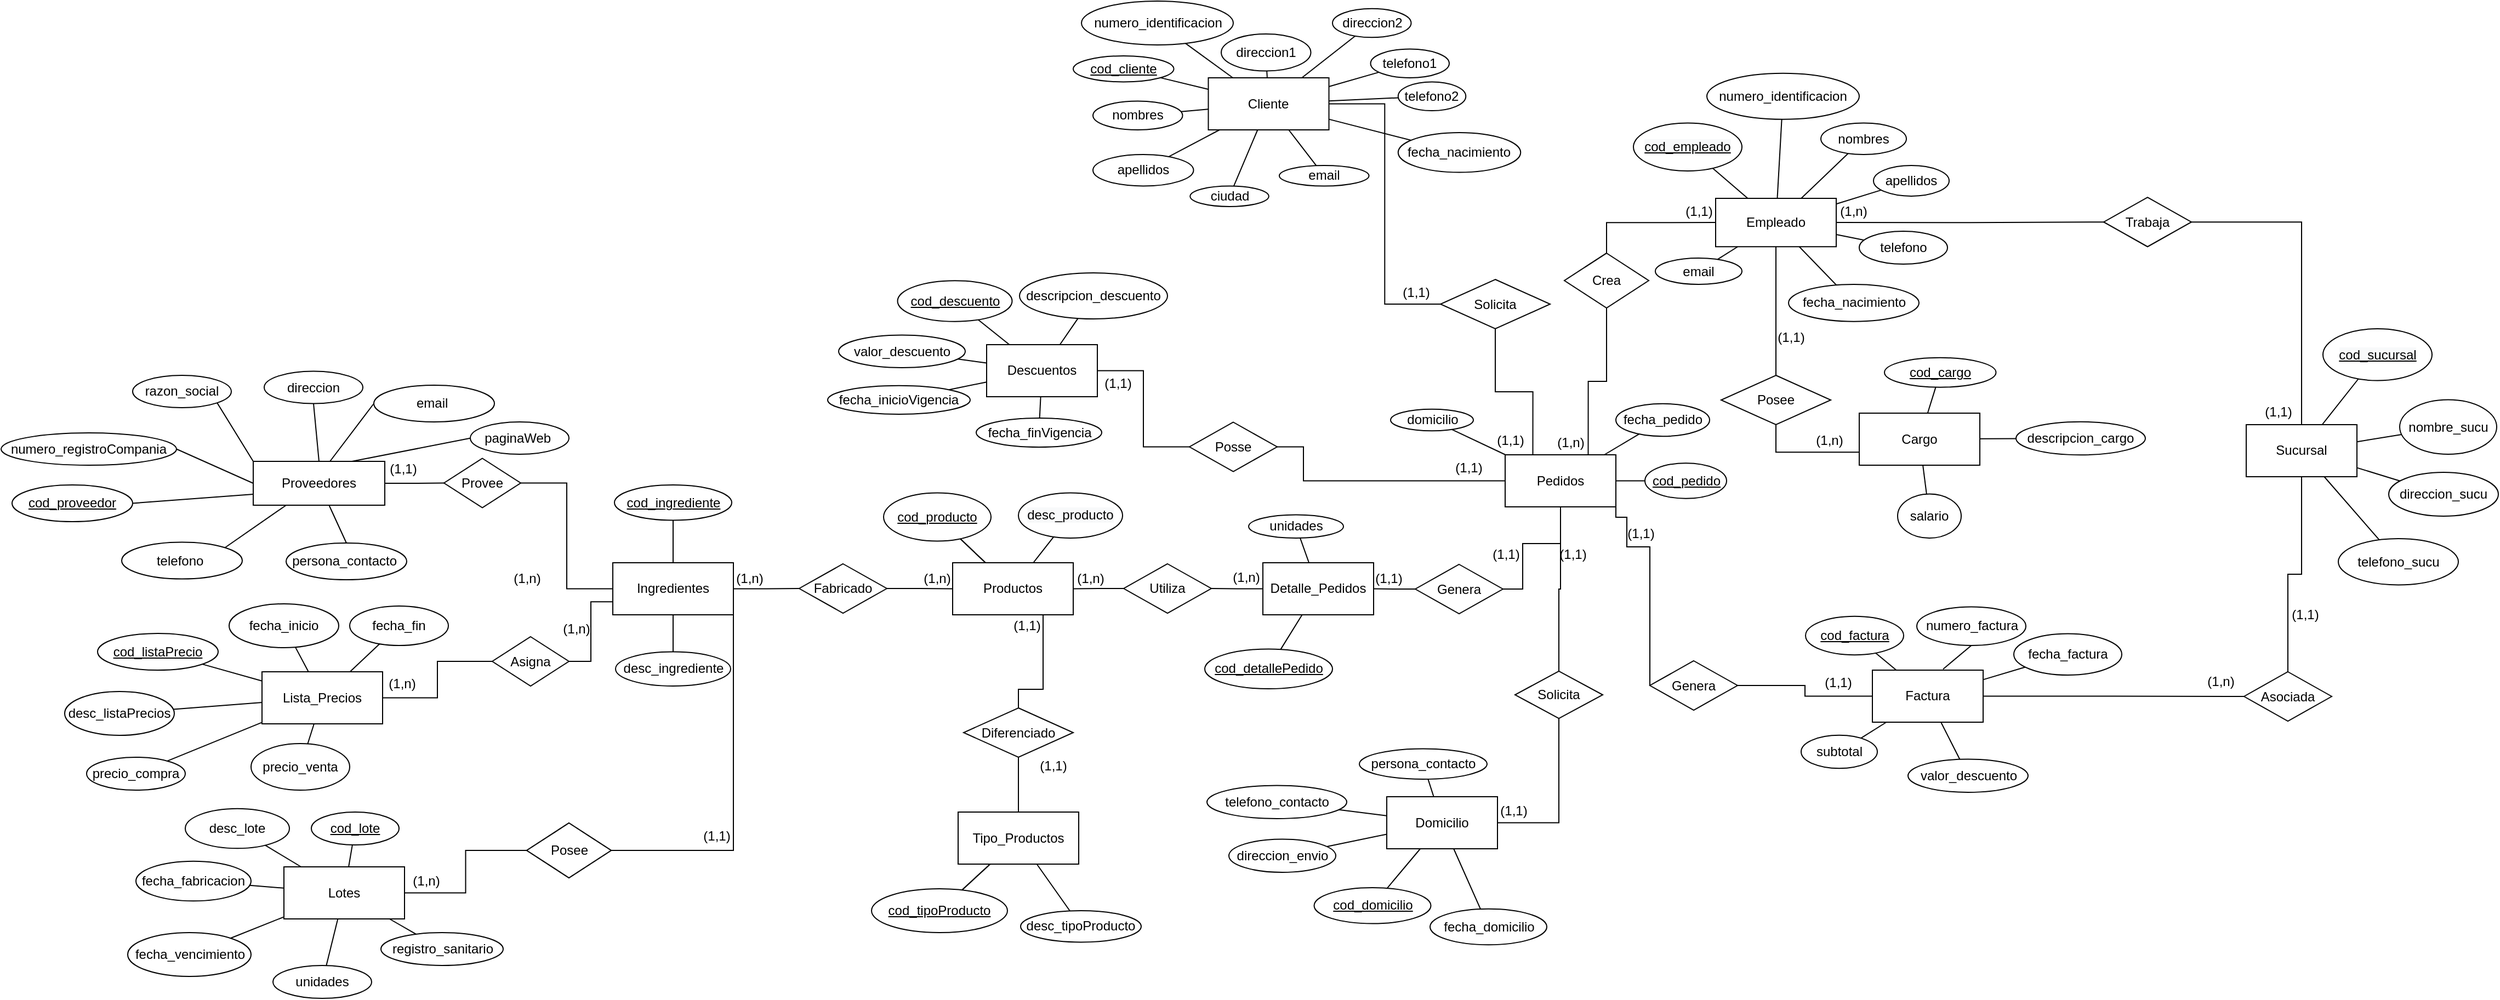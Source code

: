 <mxfile version="16.5.6" type="github">
  <diagram id="R2lEEEUBdFMjLlhIrx00" name="Page-1">
    <mxGraphModel dx="2053" dy="1786" grid="1" gridSize="10" guides="1" tooltips="1" connect="1" arrows="1" fold="1" page="1" pageScale="1" pageWidth="850" pageHeight="1100" math="0" shadow="0" extFonts="Permanent Marker^https://fonts.googleapis.com/css?family=Permanent+Marker">
      <root>
        <mxCell id="0" />
        <mxCell id="1" parent="0" />
        <mxCell id="ZTiVV1zmq2l8TF0PZbIo-10" style="edgeStyle=orthogonalEdgeStyle;rounded=0;orthogonalLoop=1;jettySize=auto;html=1;exitX=1;exitY=0.5;exitDx=0;exitDy=0;entryX=0;entryY=0.5;entryDx=0;entryDy=0;endArrow=none;endFill=0;" edge="1" parent="1" source="ZTiVV1zmq2l8TF0PZbIo-1" target="ZTiVV1zmq2l8TF0PZbIo-3">
          <mxGeometry relative="1" as="geometry" />
        </mxCell>
        <mxCell id="ZTiVV1zmq2l8TF0PZbIo-1" value="Proveedores" style="rounded=0;whiteSpace=wrap;html=1;" vertex="1" parent="1">
          <mxGeometry x="2" y="100" width="120" height="40" as="geometry" />
        </mxCell>
        <mxCell id="ZTiVV1zmq2l8TF0PZbIo-14" style="edgeStyle=orthogonalEdgeStyle;rounded=0;orthogonalLoop=1;jettySize=auto;html=1;exitX=0;exitY=0.75;exitDx=0;exitDy=0;entryX=1;entryY=0.5;entryDx=0;entryDy=0;endArrow=none;endFill=0;" edge="1" parent="1" source="ZTiVV1zmq2l8TF0PZbIo-2" target="ZTiVV1zmq2l8TF0PZbIo-13">
          <mxGeometry relative="1" as="geometry" />
        </mxCell>
        <mxCell id="ZTiVV1zmq2l8TF0PZbIo-19" style="edgeStyle=orthogonalEdgeStyle;rounded=0;orthogonalLoop=1;jettySize=auto;html=1;exitX=1;exitY=1;exitDx=0;exitDy=0;entryX=1;entryY=0.5;entryDx=0;entryDy=0;endArrow=none;endFill=0;" edge="1" parent="1" source="ZTiVV1zmq2l8TF0PZbIo-2" target="ZTiVV1zmq2l8TF0PZbIo-18">
          <mxGeometry relative="1" as="geometry" />
        </mxCell>
        <mxCell id="ZTiVV1zmq2l8TF0PZbIo-26" style="edgeStyle=orthogonalEdgeStyle;rounded=0;orthogonalLoop=1;jettySize=auto;html=1;exitX=1;exitY=0.5;exitDx=0;exitDy=0;entryX=0;entryY=0.5;entryDx=0;entryDy=0;endArrow=none;endFill=0;" edge="1" parent="1" source="ZTiVV1zmq2l8TF0PZbIo-2" target="ZTiVV1zmq2l8TF0PZbIo-25">
          <mxGeometry relative="1" as="geometry" />
        </mxCell>
        <mxCell id="ZTiVV1zmq2l8TF0PZbIo-190" value="" style="edgeStyle=none;rounded=0;orthogonalLoop=1;jettySize=auto;html=1;endArrow=none;endFill=0;exitX=0.5;exitY=0;exitDx=0;exitDy=0;" edge="1" parent="1" source="ZTiVV1zmq2l8TF0PZbIo-2" target="ZTiVV1zmq2l8TF0PZbIo-189">
          <mxGeometry relative="1" as="geometry" />
        </mxCell>
        <mxCell id="ZTiVV1zmq2l8TF0PZbIo-192" value="" style="edgeStyle=none;rounded=0;orthogonalLoop=1;jettySize=auto;html=1;endArrow=none;endFill=0;" edge="1" parent="1" source="ZTiVV1zmq2l8TF0PZbIo-2" target="ZTiVV1zmq2l8TF0PZbIo-191">
          <mxGeometry relative="1" as="geometry" />
        </mxCell>
        <mxCell id="ZTiVV1zmq2l8TF0PZbIo-2" value="Ingredientes" style="rounded=0;whiteSpace=wrap;html=1;" vertex="1" parent="1">
          <mxGeometry x="330" y="192.5" width="110" height="47.5" as="geometry" />
        </mxCell>
        <mxCell id="ZTiVV1zmq2l8TF0PZbIo-6" style="edgeStyle=orthogonalEdgeStyle;rounded=0;orthogonalLoop=1;jettySize=auto;html=1;exitX=1;exitY=0.5;exitDx=0;exitDy=0;entryX=0;entryY=0.5;entryDx=0;entryDy=0;endArrow=none;endFill=0;" edge="1" parent="1" source="ZTiVV1zmq2l8TF0PZbIo-3" target="ZTiVV1zmq2l8TF0PZbIo-2">
          <mxGeometry relative="1" as="geometry" />
        </mxCell>
        <mxCell id="ZTiVV1zmq2l8TF0PZbIo-3" value="Provee" style="rhombus;whiteSpace=wrap;html=1;" vertex="1" parent="1">
          <mxGeometry x="176" y="97.25" width="70" height="45" as="geometry" />
        </mxCell>
        <mxCell id="ZTiVV1zmq2l8TF0PZbIo-7" value="(1,1)" style="text;html=1;strokeColor=none;fillColor=none;align=center;verticalAlign=middle;whiteSpace=wrap;rounded=0;" vertex="1" parent="1">
          <mxGeometry x="109" y="100" width="60" height="14" as="geometry" />
        </mxCell>
        <mxCell id="ZTiVV1zmq2l8TF0PZbIo-11" value="(1,n)" style="text;html=1;strokeColor=none;fillColor=none;align=center;verticalAlign=middle;whiteSpace=wrap;rounded=0;" vertex="1" parent="1">
          <mxGeometry x="222" y="200" width="60" height="14" as="geometry" />
        </mxCell>
        <mxCell id="ZTiVV1zmq2l8TF0PZbIo-15" style="edgeStyle=orthogonalEdgeStyle;rounded=0;orthogonalLoop=1;jettySize=auto;html=1;exitX=1;exitY=0.5;exitDx=0;exitDy=0;entryX=0;entryY=0.5;entryDx=0;entryDy=0;endArrow=none;endFill=0;" edge="1" parent="1" source="ZTiVV1zmq2l8TF0PZbIo-12" target="ZTiVV1zmq2l8TF0PZbIo-13">
          <mxGeometry relative="1" as="geometry" />
        </mxCell>
        <mxCell id="ZTiVV1zmq2l8TF0PZbIo-166" value="" style="edgeStyle=none;rounded=0;orthogonalLoop=1;jettySize=auto;html=1;endArrow=none;endFill=0;" edge="1" parent="1" source="ZTiVV1zmq2l8TF0PZbIo-12" target="ZTiVV1zmq2l8TF0PZbIo-165">
          <mxGeometry relative="1" as="geometry" />
        </mxCell>
        <mxCell id="ZTiVV1zmq2l8TF0PZbIo-168" value="" style="edgeStyle=none;rounded=0;orthogonalLoop=1;jettySize=auto;html=1;endArrow=none;endFill=0;" edge="1" parent="1" source="ZTiVV1zmq2l8TF0PZbIo-12" target="ZTiVV1zmq2l8TF0PZbIo-167">
          <mxGeometry relative="1" as="geometry" />
        </mxCell>
        <mxCell id="ZTiVV1zmq2l8TF0PZbIo-171" value="" style="edgeStyle=none;rounded=0;orthogonalLoop=1;jettySize=auto;html=1;endArrow=none;endFill=0;" edge="1" parent="1" source="ZTiVV1zmq2l8TF0PZbIo-12" target="ZTiVV1zmq2l8TF0PZbIo-170">
          <mxGeometry relative="1" as="geometry" />
        </mxCell>
        <mxCell id="ZTiVV1zmq2l8TF0PZbIo-173" value="" style="edgeStyle=none;rounded=0;orthogonalLoop=1;jettySize=auto;html=1;endArrow=none;endFill=0;" edge="1" parent="1" source="ZTiVV1zmq2l8TF0PZbIo-12" target="ZTiVV1zmq2l8TF0PZbIo-172">
          <mxGeometry relative="1" as="geometry" />
        </mxCell>
        <mxCell id="ZTiVV1zmq2l8TF0PZbIo-175" value="" style="edgeStyle=none;rounded=0;orthogonalLoop=1;jettySize=auto;html=1;endArrow=none;endFill=0;" edge="1" parent="1" source="ZTiVV1zmq2l8TF0PZbIo-12" target="ZTiVV1zmq2l8TF0PZbIo-174">
          <mxGeometry relative="1" as="geometry" />
        </mxCell>
        <mxCell id="ZTiVV1zmq2l8TF0PZbIo-12" value="Lista_Precios" style="rounded=0;whiteSpace=wrap;html=1;" vertex="1" parent="1">
          <mxGeometry x="10" y="292" width="110" height="47.5" as="geometry" />
        </mxCell>
        <mxCell id="ZTiVV1zmq2l8TF0PZbIo-13" value="Asigna" style="rhombus;whiteSpace=wrap;html=1;" vertex="1" parent="1">
          <mxGeometry x="220" y="260" width="70" height="45" as="geometry" />
        </mxCell>
        <mxCell id="ZTiVV1zmq2l8TF0PZbIo-16" value="(1,n)" style="text;html=1;strokeColor=none;fillColor=none;align=center;verticalAlign=middle;whiteSpace=wrap;rounded=0;" vertex="1" parent="1">
          <mxGeometry x="108" y="296" width="60" height="14" as="geometry" />
        </mxCell>
        <mxCell id="ZTiVV1zmq2l8TF0PZbIo-17" value="(1,n)" style="text;html=1;strokeColor=none;fillColor=none;align=center;verticalAlign=middle;whiteSpace=wrap;rounded=0;" vertex="1" parent="1">
          <mxGeometry x="267" y="246" width="60" height="14" as="geometry" />
        </mxCell>
        <mxCell id="ZTiVV1zmq2l8TF0PZbIo-21" style="edgeStyle=orthogonalEdgeStyle;rounded=0;orthogonalLoop=1;jettySize=auto;html=1;exitX=0;exitY=0.5;exitDx=0;exitDy=0;entryX=1;entryY=0.5;entryDx=0;entryDy=0;endArrow=none;endFill=0;" edge="1" parent="1" source="ZTiVV1zmq2l8TF0PZbIo-18" target="ZTiVV1zmq2l8TF0PZbIo-20">
          <mxGeometry relative="1" as="geometry" />
        </mxCell>
        <mxCell id="ZTiVV1zmq2l8TF0PZbIo-18" value="Posee" style="rhombus;whiteSpace=wrap;html=1;" vertex="1" parent="1">
          <mxGeometry x="251.5" y="430" width="77" height="50" as="geometry" />
        </mxCell>
        <mxCell id="ZTiVV1zmq2l8TF0PZbIo-178" value="" style="edgeStyle=none;rounded=0;orthogonalLoop=1;jettySize=auto;html=1;endArrow=none;endFill=0;" edge="1" parent="1" source="ZTiVV1zmq2l8TF0PZbIo-20" target="ZTiVV1zmq2l8TF0PZbIo-177">
          <mxGeometry relative="1" as="geometry" />
        </mxCell>
        <mxCell id="ZTiVV1zmq2l8TF0PZbIo-180" value="" style="edgeStyle=none;rounded=0;orthogonalLoop=1;jettySize=auto;html=1;endArrow=none;endFill=0;" edge="1" parent="1" source="ZTiVV1zmq2l8TF0PZbIo-20" target="ZTiVV1zmq2l8TF0PZbIo-179">
          <mxGeometry relative="1" as="geometry" />
        </mxCell>
        <mxCell id="ZTiVV1zmq2l8TF0PZbIo-182" value="" style="edgeStyle=none;rounded=0;orthogonalLoop=1;jettySize=auto;html=1;endArrow=none;endFill=0;" edge="1" parent="1" source="ZTiVV1zmq2l8TF0PZbIo-20" target="ZTiVV1zmq2l8TF0PZbIo-181">
          <mxGeometry relative="1" as="geometry" />
        </mxCell>
        <mxCell id="ZTiVV1zmq2l8TF0PZbIo-184" value="" style="edgeStyle=none;rounded=0;orthogonalLoop=1;jettySize=auto;html=1;endArrow=none;endFill=0;" edge="1" parent="1" source="ZTiVV1zmq2l8TF0PZbIo-20" target="ZTiVV1zmq2l8TF0PZbIo-183">
          <mxGeometry relative="1" as="geometry" />
        </mxCell>
        <mxCell id="ZTiVV1zmq2l8TF0PZbIo-186" value="" style="edgeStyle=none;rounded=0;orthogonalLoop=1;jettySize=auto;html=1;endArrow=none;endFill=0;" edge="1" parent="1" source="ZTiVV1zmq2l8TF0PZbIo-20" target="ZTiVV1zmq2l8TF0PZbIo-185">
          <mxGeometry relative="1" as="geometry" />
        </mxCell>
        <mxCell id="ZTiVV1zmq2l8TF0PZbIo-188" value="" style="edgeStyle=none;rounded=0;orthogonalLoop=1;jettySize=auto;html=1;endArrow=none;endFill=0;" edge="1" parent="1" source="ZTiVV1zmq2l8TF0PZbIo-20" target="ZTiVV1zmq2l8TF0PZbIo-187">
          <mxGeometry relative="1" as="geometry" />
        </mxCell>
        <mxCell id="ZTiVV1zmq2l8TF0PZbIo-20" value="Lotes" style="rounded=0;whiteSpace=wrap;html=1;" vertex="1" parent="1">
          <mxGeometry x="30" y="470" width="110" height="47.5" as="geometry" />
        </mxCell>
        <mxCell id="ZTiVV1zmq2l8TF0PZbIo-22" value="(1,1)" style="text;html=1;strokeColor=none;fillColor=none;align=center;verticalAlign=middle;whiteSpace=wrap;rounded=0;" vertex="1" parent="1">
          <mxGeometry x="395" y="435" width="60" height="14" as="geometry" />
        </mxCell>
        <mxCell id="ZTiVV1zmq2l8TF0PZbIo-32" style="edgeStyle=orthogonalEdgeStyle;rounded=0;orthogonalLoop=1;jettySize=auto;html=1;exitX=0.75;exitY=1;exitDx=0;exitDy=0;entryX=0.5;entryY=0;entryDx=0;entryDy=0;endArrow=none;endFill=0;" edge="1" parent="1" source="ZTiVV1zmq2l8TF0PZbIo-24" target="ZTiVV1zmq2l8TF0PZbIo-30">
          <mxGeometry relative="1" as="geometry">
            <Array as="points">
              <mxPoint x="723" y="308" />
              <mxPoint x="700" y="308" />
            </Array>
          </mxGeometry>
        </mxCell>
        <mxCell id="ZTiVV1zmq2l8TF0PZbIo-204" value="" style="edgeStyle=none;rounded=0;orthogonalLoop=1;jettySize=auto;html=1;endArrow=none;endFill=0;" edge="1" parent="1" source="ZTiVV1zmq2l8TF0PZbIo-24" target="ZTiVV1zmq2l8TF0PZbIo-203">
          <mxGeometry relative="1" as="geometry" />
        </mxCell>
        <mxCell id="ZTiVV1zmq2l8TF0PZbIo-205" value="" style="edgeStyle=none;rounded=0;orthogonalLoop=1;jettySize=auto;html=1;endArrow=none;endFill=0;" edge="1" parent="1" source="ZTiVV1zmq2l8TF0PZbIo-24" target="ZTiVV1zmq2l8TF0PZbIo-203">
          <mxGeometry relative="1" as="geometry" />
        </mxCell>
        <mxCell id="ZTiVV1zmq2l8TF0PZbIo-207" value="" style="edgeStyle=none;rounded=0;orthogonalLoop=1;jettySize=auto;html=1;endArrow=none;endFill=0;" edge="1" parent="1" source="ZTiVV1zmq2l8TF0PZbIo-24" target="ZTiVV1zmq2l8TF0PZbIo-206">
          <mxGeometry relative="1" as="geometry" />
        </mxCell>
        <mxCell id="ZTiVV1zmq2l8TF0PZbIo-24" value="Productos" style="rounded=0;whiteSpace=wrap;html=1;" vertex="1" parent="1">
          <mxGeometry x="640" y="192.5" width="110" height="47.5" as="geometry" />
        </mxCell>
        <mxCell id="ZTiVV1zmq2l8TF0PZbIo-27" style="edgeStyle=orthogonalEdgeStyle;rounded=0;orthogonalLoop=1;jettySize=auto;html=1;exitX=1;exitY=0.5;exitDx=0;exitDy=0;entryX=0;entryY=0.5;entryDx=0;entryDy=0;endArrow=none;endFill=0;" edge="1" parent="1" source="ZTiVV1zmq2l8TF0PZbIo-25" target="ZTiVV1zmq2l8TF0PZbIo-24">
          <mxGeometry relative="1" as="geometry" />
        </mxCell>
        <mxCell id="ZTiVV1zmq2l8TF0PZbIo-25" value="Fabricado" style="rhombus;whiteSpace=wrap;html=1;" vertex="1" parent="1">
          <mxGeometry x="500" y="193.5" width="80" height="45" as="geometry" />
        </mxCell>
        <mxCell id="ZTiVV1zmq2l8TF0PZbIo-28" value="(1,n)" style="text;html=1;strokeColor=none;fillColor=none;align=center;verticalAlign=middle;whiteSpace=wrap;rounded=0;" vertex="1" parent="1">
          <mxGeometry x="425" y="200" width="60" height="14" as="geometry" />
        </mxCell>
        <mxCell id="ZTiVV1zmq2l8TF0PZbIo-29" value="(1,n)" style="text;html=1;strokeColor=none;fillColor=none;align=center;verticalAlign=middle;whiteSpace=wrap;rounded=0;" vertex="1" parent="1">
          <mxGeometry x="596" y="200" width="60" height="14" as="geometry" />
        </mxCell>
        <mxCell id="ZTiVV1zmq2l8TF0PZbIo-33" style="edgeStyle=orthogonalEdgeStyle;rounded=0;orthogonalLoop=1;jettySize=auto;html=1;exitX=0.5;exitY=1;exitDx=0;exitDy=0;entryX=0.5;entryY=0;entryDx=0;entryDy=0;endArrow=none;endFill=0;" edge="1" parent="1" source="ZTiVV1zmq2l8TF0PZbIo-30" target="ZTiVV1zmq2l8TF0PZbIo-31">
          <mxGeometry relative="1" as="geometry" />
        </mxCell>
        <mxCell id="ZTiVV1zmq2l8TF0PZbIo-30" value="Diferenciado" style="rhombus;whiteSpace=wrap;html=1;" vertex="1" parent="1">
          <mxGeometry x="650" y="325" width="100" height="45" as="geometry" />
        </mxCell>
        <mxCell id="ZTiVV1zmq2l8TF0PZbIo-211" value="" style="edgeStyle=none;rounded=0;orthogonalLoop=1;jettySize=auto;html=1;endArrow=none;endFill=0;" edge="1" parent="1" source="ZTiVV1zmq2l8TF0PZbIo-31" target="ZTiVV1zmq2l8TF0PZbIo-210">
          <mxGeometry relative="1" as="geometry" />
        </mxCell>
        <mxCell id="ZTiVV1zmq2l8TF0PZbIo-212" value="" style="edgeStyle=none;rounded=0;orthogonalLoop=1;jettySize=auto;html=1;endArrow=none;endFill=0;" edge="1" parent="1" source="ZTiVV1zmq2l8TF0PZbIo-31" target="ZTiVV1zmq2l8TF0PZbIo-210">
          <mxGeometry relative="1" as="geometry" />
        </mxCell>
        <mxCell id="ZTiVV1zmq2l8TF0PZbIo-214" value="" style="edgeStyle=none;rounded=0;orthogonalLoop=1;jettySize=auto;html=1;endArrow=none;endFill=0;" edge="1" parent="1" source="ZTiVV1zmq2l8TF0PZbIo-31" target="ZTiVV1zmq2l8TF0PZbIo-213">
          <mxGeometry relative="1" as="geometry" />
        </mxCell>
        <mxCell id="ZTiVV1zmq2l8TF0PZbIo-31" value="Tipo_Productos" style="rounded=0;whiteSpace=wrap;html=1;" vertex="1" parent="1">
          <mxGeometry x="645" y="420" width="110" height="47.5" as="geometry" />
        </mxCell>
        <mxCell id="ZTiVV1zmq2l8TF0PZbIo-34" value="(1,1)" style="text;html=1;strokeColor=none;fillColor=none;align=center;verticalAlign=middle;whiteSpace=wrap;rounded=0;" vertex="1" parent="1">
          <mxGeometry x="678" y="243" width="60" height="14" as="geometry" />
        </mxCell>
        <mxCell id="ZTiVV1zmq2l8TF0PZbIo-35" value="(1,1)" style="text;html=1;strokeColor=none;fillColor=none;align=center;verticalAlign=middle;whiteSpace=wrap;rounded=0;" vertex="1" parent="1">
          <mxGeometry x="702" y="371" width="60" height="14" as="geometry" />
        </mxCell>
        <mxCell id="ZTiVV1zmq2l8TF0PZbIo-38" style="edgeStyle=orthogonalEdgeStyle;rounded=0;orthogonalLoop=1;jettySize=auto;html=1;exitX=0;exitY=0.5;exitDx=0;exitDy=0;entryX=1;entryY=0.5;entryDx=0;entryDy=0;endArrow=none;endFill=0;" edge="1" parent="1" source="ZTiVV1zmq2l8TF0PZbIo-36" target="ZTiVV1zmq2l8TF0PZbIo-37">
          <mxGeometry relative="1" as="geometry" />
        </mxCell>
        <mxCell id="ZTiVV1zmq2l8TF0PZbIo-216" value="" style="edgeStyle=none;rounded=0;orthogonalLoop=1;jettySize=auto;html=1;endArrow=none;endFill=0;" edge="1" parent="1" source="ZTiVV1zmq2l8TF0PZbIo-36" target="ZTiVV1zmq2l8TF0PZbIo-215">
          <mxGeometry relative="1" as="geometry" />
        </mxCell>
        <mxCell id="ZTiVV1zmq2l8TF0PZbIo-218" value="" style="edgeStyle=none;rounded=0;orthogonalLoop=1;jettySize=auto;html=1;endArrow=none;endFill=0;" edge="1" parent="1" source="ZTiVV1zmq2l8TF0PZbIo-36" target="ZTiVV1zmq2l8TF0PZbIo-217">
          <mxGeometry relative="1" as="geometry" />
        </mxCell>
        <mxCell id="ZTiVV1zmq2l8TF0PZbIo-36" value="Detalle_Pedidos" style="rounded=0;whiteSpace=wrap;html=1;" vertex="1" parent="1">
          <mxGeometry x="923" y="192.5" width="101" height="47.5" as="geometry" />
        </mxCell>
        <mxCell id="ZTiVV1zmq2l8TF0PZbIo-39" style="edgeStyle=orthogonalEdgeStyle;rounded=0;orthogonalLoop=1;jettySize=auto;html=1;exitX=0;exitY=0.5;exitDx=0;exitDy=0;entryX=1;entryY=0.5;entryDx=0;entryDy=0;endArrow=none;endFill=0;" edge="1" parent="1" source="ZTiVV1zmq2l8TF0PZbIo-37" target="ZTiVV1zmq2l8TF0PZbIo-24">
          <mxGeometry relative="1" as="geometry" />
        </mxCell>
        <mxCell id="ZTiVV1zmq2l8TF0PZbIo-37" value="Utiliza" style="rhombus;whiteSpace=wrap;html=1;" vertex="1" parent="1">
          <mxGeometry x="796" y="193.5" width="80" height="45" as="geometry" />
        </mxCell>
        <mxCell id="ZTiVV1zmq2l8TF0PZbIo-40" value="(1,n)" style="text;html=1;strokeColor=none;fillColor=none;align=center;verticalAlign=middle;whiteSpace=wrap;rounded=0;" vertex="1" parent="1">
          <mxGeometry x="736" y="200" width="60" height="14" as="geometry" />
        </mxCell>
        <mxCell id="ZTiVV1zmq2l8TF0PZbIo-41" value="(1,n)" style="text;html=1;strokeColor=none;fillColor=none;align=center;verticalAlign=middle;whiteSpace=wrap;rounded=0;" vertex="1" parent="1">
          <mxGeometry x="878" y="199" width="60" height="14" as="geometry" />
        </mxCell>
        <mxCell id="ZTiVV1zmq2l8TF0PZbIo-53" style="edgeStyle=orthogonalEdgeStyle;rounded=0;orthogonalLoop=1;jettySize=auto;html=1;exitX=0;exitY=0.5;exitDx=0;exitDy=0;entryX=1;entryY=0.5;entryDx=0;entryDy=0;endArrow=none;endFill=0;" edge="1" parent="1" source="ZTiVV1zmq2l8TF0PZbIo-44" target="ZTiVV1zmq2l8TF0PZbIo-52">
          <mxGeometry relative="1" as="geometry">
            <Array as="points">
              <mxPoint x="960" y="118" />
              <mxPoint x="960" y="87" />
            </Array>
          </mxGeometry>
        </mxCell>
        <mxCell id="ZTiVV1zmq2l8TF0PZbIo-98" style="edgeStyle=orthogonalEdgeStyle;rounded=0;orthogonalLoop=1;jettySize=auto;html=1;exitX=1;exitY=0.5;exitDx=0;exitDy=0;entryX=0;entryY=0.5;entryDx=0;entryDy=0;endArrow=none;endFill=0;" edge="1" parent="1" source="ZTiVV1zmq2l8TF0PZbIo-44" target="ZTiVV1zmq2l8TF0PZbIo-97">
          <mxGeometry relative="1" as="geometry">
            <mxPoint x="1243" y="236.75" as="sourcePoint" />
            <Array as="points">
              <mxPoint x="1255" y="151" />
              <mxPoint x="1255" y="178" />
            </Array>
          </mxGeometry>
        </mxCell>
        <mxCell id="ZTiVV1zmq2l8TF0PZbIo-126" style="edgeStyle=orthogonalEdgeStyle;rounded=0;orthogonalLoop=1;jettySize=auto;html=1;exitX=0.5;exitY=1;exitDx=0;exitDy=0;entryX=0.5;entryY=0;entryDx=0;entryDy=0;endArrow=none;endFill=0;" edge="1" parent="1" source="ZTiVV1zmq2l8TF0PZbIo-44" target="ZTiVV1zmq2l8TF0PZbIo-59">
          <mxGeometry relative="1" as="geometry" />
        </mxCell>
        <mxCell id="ZTiVV1zmq2l8TF0PZbIo-222" value="" style="edgeStyle=none;rounded=0;orthogonalLoop=1;jettySize=auto;html=1;endArrow=none;endFill=0;" edge="1" parent="1" source="ZTiVV1zmq2l8TF0PZbIo-44" target="ZTiVV1zmq2l8TF0PZbIo-221">
          <mxGeometry relative="1" as="geometry" />
        </mxCell>
        <mxCell id="ZTiVV1zmq2l8TF0PZbIo-224" value="" style="edgeStyle=none;rounded=0;orthogonalLoop=1;jettySize=auto;html=1;endArrow=none;endFill=0;" edge="1" parent="1" source="ZTiVV1zmq2l8TF0PZbIo-44" target="ZTiVV1zmq2l8TF0PZbIo-223">
          <mxGeometry relative="1" as="geometry" />
        </mxCell>
        <mxCell id="ZTiVV1zmq2l8TF0PZbIo-226" value="" style="edgeStyle=none;rounded=0;orthogonalLoop=1;jettySize=auto;html=1;endArrow=none;endFill=0;" edge="1" parent="1" source="ZTiVV1zmq2l8TF0PZbIo-44" target="ZTiVV1zmq2l8TF0PZbIo-225">
          <mxGeometry relative="1" as="geometry" />
        </mxCell>
        <mxCell id="ZTiVV1zmq2l8TF0PZbIo-44" value="Pedidos" style="rounded=0;whiteSpace=wrap;html=1;" vertex="1" parent="1">
          <mxGeometry x="1144" y="94" width="101" height="47.5" as="geometry" />
        </mxCell>
        <mxCell id="ZTiVV1zmq2l8TF0PZbIo-47" style="edgeStyle=orthogonalEdgeStyle;rounded=0;orthogonalLoop=1;jettySize=auto;html=1;exitX=1;exitY=0.5;exitDx=0;exitDy=0;entryX=0.5;entryY=1;entryDx=0;entryDy=0;endArrow=none;endFill=0;" edge="1" parent="1" source="ZTiVV1zmq2l8TF0PZbIo-45" target="ZTiVV1zmq2l8TF0PZbIo-44">
          <mxGeometry relative="1" as="geometry">
            <Array as="points">
              <mxPoint x="1160" y="217" />
              <mxPoint x="1160" y="175" />
            </Array>
          </mxGeometry>
        </mxCell>
        <mxCell id="ZTiVV1zmq2l8TF0PZbIo-48" style="edgeStyle=orthogonalEdgeStyle;rounded=0;orthogonalLoop=1;jettySize=auto;html=1;exitX=0;exitY=0.5;exitDx=0;exitDy=0;endArrow=none;endFill=0;" edge="1" parent="1" source="ZTiVV1zmq2l8TF0PZbIo-45" target="ZTiVV1zmq2l8TF0PZbIo-36">
          <mxGeometry relative="1" as="geometry" />
        </mxCell>
        <mxCell id="ZTiVV1zmq2l8TF0PZbIo-45" value="Genera" style="rhombus;whiteSpace=wrap;html=1;" vertex="1" parent="1">
          <mxGeometry x="1062" y="194" width="80" height="45" as="geometry" />
        </mxCell>
        <mxCell id="ZTiVV1zmq2l8TF0PZbIo-49" value="(1,1)" style="text;html=1;strokeColor=none;fillColor=none;align=center;verticalAlign=middle;whiteSpace=wrap;rounded=0;" vertex="1" parent="1">
          <mxGeometry x="1115" y="177.5" width="60" height="14" as="geometry" />
        </mxCell>
        <mxCell id="ZTiVV1zmq2l8TF0PZbIo-50" value="(1,1)" style="text;html=1;strokeColor=none;fillColor=none;align=center;verticalAlign=middle;whiteSpace=wrap;rounded=0;" vertex="1" parent="1">
          <mxGeometry x="1008" y="200" width="60" height="14" as="geometry" />
        </mxCell>
        <mxCell id="ZTiVV1zmq2l8TF0PZbIo-52" value="Posse" style="rhombus;whiteSpace=wrap;html=1;" vertex="1" parent="1">
          <mxGeometry x="856" y="64.25" width="80" height="45" as="geometry" />
        </mxCell>
        <mxCell id="ZTiVV1zmq2l8TF0PZbIo-55" style="edgeStyle=orthogonalEdgeStyle;rounded=0;orthogonalLoop=1;jettySize=auto;html=1;exitX=1;exitY=0.5;exitDx=0;exitDy=0;entryX=0;entryY=0.5;entryDx=0;entryDy=0;endArrow=none;endFill=0;" edge="1" parent="1" source="ZTiVV1zmq2l8TF0PZbIo-54" target="ZTiVV1zmq2l8TF0PZbIo-52">
          <mxGeometry relative="1" as="geometry" />
        </mxCell>
        <mxCell id="ZTiVV1zmq2l8TF0PZbIo-228" value="" style="edgeStyle=none;rounded=0;orthogonalLoop=1;jettySize=auto;html=1;endArrow=none;endFill=0;" edge="1" parent="1" source="ZTiVV1zmq2l8TF0PZbIo-54" target="ZTiVV1zmq2l8TF0PZbIo-227">
          <mxGeometry relative="1" as="geometry" />
        </mxCell>
        <mxCell id="ZTiVV1zmq2l8TF0PZbIo-230" value="" style="edgeStyle=none;rounded=0;orthogonalLoop=1;jettySize=auto;html=1;endArrow=none;endFill=0;" edge="1" parent="1" source="ZTiVV1zmq2l8TF0PZbIo-54" target="ZTiVV1zmq2l8TF0PZbIo-229">
          <mxGeometry relative="1" as="geometry" />
        </mxCell>
        <mxCell id="ZTiVV1zmq2l8TF0PZbIo-232" value="" style="edgeStyle=none;rounded=0;orthogonalLoop=1;jettySize=auto;html=1;endArrow=none;endFill=0;" edge="1" parent="1" source="ZTiVV1zmq2l8TF0PZbIo-54" target="ZTiVV1zmq2l8TF0PZbIo-231">
          <mxGeometry relative="1" as="geometry" />
        </mxCell>
        <mxCell id="ZTiVV1zmq2l8TF0PZbIo-234" value="" style="edgeStyle=none;rounded=0;orthogonalLoop=1;jettySize=auto;html=1;endArrow=none;endFill=0;" edge="1" parent="1" source="ZTiVV1zmq2l8TF0PZbIo-54" target="ZTiVV1zmq2l8TF0PZbIo-233">
          <mxGeometry relative="1" as="geometry" />
        </mxCell>
        <mxCell id="ZTiVV1zmq2l8TF0PZbIo-237" value="" style="edgeStyle=none;rounded=0;orthogonalLoop=1;jettySize=auto;html=1;endArrow=none;endFill=0;" edge="1" parent="1" source="ZTiVV1zmq2l8TF0PZbIo-54" target="ZTiVV1zmq2l8TF0PZbIo-236">
          <mxGeometry relative="1" as="geometry" />
        </mxCell>
        <mxCell id="ZTiVV1zmq2l8TF0PZbIo-54" value="Descuentos" style="rounded=0;whiteSpace=wrap;html=1;" vertex="1" parent="1">
          <mxGeometry x="671" y="-6.5" width="101" height="47.5" as="geometry" />
        </mxCell>
        <mxCell id="ZTiVV1zmq2l8TF0PZbIo-56" value="(1,1)" style="text;html=1;strokeColor=none;fillColor=none;align=center;verticalAlign=middle;whiteSpace=wrap;rounded=0;" vertex="1" parent="1">
          <mxGeometry x="1081" y="99.25" width="60" height="14" as="geometry" />
        </mxCell>
        <mxCell id="ZTiVV1zmq2l8TF0PZbIo-57" value="(1,1)" style="text;html=1;strokeColor=none;fillColor=none;align=center;verticalAlign=middle;whiteSpace=wrap;rounded=0;" vertex="1" parent="1">
          <mxGeometry x="761" y="22.25" width="60" height="14" as="geometry" />
        </mxCell>
        <mxCell id="ZTiVV1zmq2l8TF0PZbIo-59" value="Solicita" style="rhombus;whiteSpace=wrap;html=1;" vertex="1" parent="1">
          <mxGeometry x="1153" y="291.44" width="80" height="43.12" as="geometry" />
        </mxCell>
        <mxCell id="ZTiVV1zmq2l8TF0PZbIo-60" style="edgeStyle=orthogonalEdgeStyle;rounded=0;orthogonalLoop=1;jettySize=auto;html=1;exitX=1;exitY=0.5;exitDx=0;exitDy=0;endArrow=none;endFill=0;entryX=0.5;entryY=1;entryDx=0;entryDy=0;" edge="1" parent="1" source="ZTiVV1zmq2l8TF0PZbIo-61" target="ZTiVV1zmq2l8TF0PZbIo-59">
          <mxGeometry relative="1" as="geometry">
            <mxPoint x="1196" y="340" as="targetPoint" />
          </mxGeometry>
        </mxCell>
        <mxCell id="ZTiVV1zmq2l8TF0PZbIo-240" value="" style="edgeStyle=none;rounded=0;orthogonalLoop=1;jettySize=auto;html=1;endArrow=none;endFill=0;" edge="1" parent="1" source="ZTiVV1zmq2l8TF0PZbIo-61" target="ZTiVV1zmq2l8TF0PZbIo-239">
          <mxGeometry relative="1" as="geometry" />
        </mxCell>
        <mxCell id="ZTiVV1zmq2l8TF0PZbIo-243" value="" style="edgeStyle=none;rounded=0;orthogonalLoop=1;jettySize=auto;html=1;endArrow=none;endFill=0;" edge="1" parent="1" source="ZTiVV1zmq2l8TF0PZbIo-61" target="ZTiVV1zmq2l8TF0PZbIo-242">
          <mxGeometry relative="1" as="geometry" />
        </mxCell>
        <mxCell id="ZTiVV1zmq2l8TF0PZbIo-245" value="" style="edgeStyle=none;rounded=0;orthogonalLoop=1;jettySize=auto;html=1;endArrow=none;endFill=0;" edge="1" parent="1" source="ZTiVV1zmq2l8TF0PZbIo-61" target="ZTiVV1zmq2l8TF0PZbIo-244">
          <mxGeometry relative="1" as="geometry" />
        </mxCell>
        <mxCell id="ZTiVV1zmq2l8TF0PZbIo-247" value="" style="edgeStyle=none;rounded=0;orthogonalLoop=1;jettySize=auto;html=1;endArrow=none;endFill=0;" edge="1" parent="1" source="ZTiVV1zmq2l8TF0PZbIo-61" target="ZTiVV1zmq2l8TF0PZbIo-246">
          <mxGeometry relative="1" as="geometry" />
        </mxCell>
        <mxCell id="ZTiVV1zmq2l8TF0PZbIo-249" value="" style="edgeStyle=none;rounded=0;orthogonalLoop=1;jettySize=auto;html=1;endArrow=none;endFill=0;" edge="1" parent="1" source="ZTiVV1zmq2l8TF0PZbIo-61" target="ZTiVV1zmq2l8TF0PZbIo-248">
          <mxGeometry relative="1" as="geometry" />
        </mxCell>
        <mxCell id="ZTiVV1zmq2l8TF0PZbIo-61" value="Domicilio" style="rounded=0;whiteSpace=wrap;html=1;" vertex="1" parent="1">
          <mxGeometry x="1036" y="406" width="101" height="47.5" as="geometry" />
        </mxCell>
        <mxCell id="ZTiVV1zmq2l8TF0PZbIo-63" value="(1,1)" style="text;html=1;strokeColor=none;fillColor=none;align=center;verticalAlign=middle;whiteSpace=wrap;rounded=0;" vertex="1" parent="1">
          <mxGeometry x="1122" y="412" width="60" height="14" as="geometry" />
        </mxCell>
        <mxCell id="ZTiVV1zmq2l8TF0PZbIo-69" value="(1,1)" style="text;html=1;strokeColor=none;fillColor=none;align=center;verticalAlign=middle;whiteSpace=wrap;rounded=0;" vertex="1" parent="1">
          <mxGeometry x="1176" y="177.5" width="60" height="14" as="geometry" />
        </mxCell>
        <mxCell id="ZTiVV1zmq2l8TF0PZbIo-72" style="edgeStyle=orthogonalEdgeStyle;rounded=0;orthogonalLoop=1;jettySize=auto;html=1;exitX=0;exitY=0.5;exitDx=0;exitDy=0;entryX=1;entryY=0.5;entryDx=0;entryDy=0;endArrow=none;endFill=0;" edge="1" parent="1" source="ZTiVV1zmq2l8TF0PZbIo-73" target="ZTiVV1zmq2l8TF0PZbIo-74">
          <mxGeometry relative="1" as="geometry" />
        </mxCell>
        <mxCell id="ZTiVV1zmq2l8TF0PZbIo-78" style="edgeStyle=orthogonalEdgeStyle;rounded=0;orthogonalLoop=1;jettySize=auto;html=1;exitX=0.5;exitY=1;exitDx=0;exitDy=0;entryX=0.25;entryY=0;entryDx=0;entryDy=0;endArrow=none;endFill=0;" edge="1" parent="1" source="ZTiVV1zmq2l8TF0PZbIo-73" target="ZTiVV1zmq2l8TF0PZbIo-44">
          <mxGeometry relative="1" as="geometry" />
        </mxCell>
        <mxCell id="ZTiVV1zmq2l8TF0PZbIo-73" value="Solicita" style="rhombus;whiteSpace=wrap;html=1;" vertex="1" parent="1">
          <mxGeometry x="1085" y="-66" width="100" height="45" as="geometry" />
        </mxCell>
        <mxCell id="ZTiVV1zmq2l8TF0PZbIo-251" value="" style="edgeStyle=none;rounded=0;orthogonalLoop=1;jettySize=auto;html=1;endArrow=none;endFill=0;" edge="1" parent="1" source="ZTiVV1zmq2l8TF0PZbIo-74" target="ZTiVV1zmq2l8TF0PZbIo-250">
          <mxGeometry relative="1" as="geometry" />
        </mxCell>
        <mxCell id="ZTiVV1zmq2l8TF0PZbIo-253" value="" style="edgeStyle=none;rounded=0;orthogonalLoop=1;jettySize=auto;html=1;endArrow=none;endFill=0;" edge="1" parent="1" source="ZTiVV1zmq2l8TF0PZbIo-74" target="ZTiVV1zmq2l8TF0PZbIo-252">
          <mxGeometry relative="1" as="geometry" />
        </mxCell>
        <mxCell id="ZTiVV1zmq2l8TF0PZbIo-255" value="" style="edgeStyle=none;rounded=0;orthogonalLoop=1;jettySize=auto;html=1;endArrow=none;endFill=0;" edge="1" parent="1" source="ZTiVV1zmq2l8TF0PZbIo-74" target="ZTiVV1zmq2l8TF0PZbIo-254">
          <mxGeometry relative="1" as="geometry" />
        </mxCell>
        <mxCell id="ZTiVV1zmq2l8TF0PZbIo-257" value="" style="edgeStyle=none;rounded=0;orthogonalLoop=1;jettySize=auto;html=1;endArrow=none;endFill=0;" edge="1" parent="1" source="ZTiVV1zmq2l8TF0PZbIo-74" target="ZTiVV1zmq2l8TF0PZbIo-256">
          <mxGeometry relative="1" as="geometry" />
        </mxCell>
        <mxCell id="ZTiVV1zmq2l8TF0PZbIo-259" value="" style="edgeStyle=none;rounded=0;orthogonalLoop=1;jettySize=auto;html=1;endArrow=none;endFill=0;" edge="1" parent="1" source="ZTiVV1zmq2l8TF0PZbIo-74" target="ZTiVV1zmq2l8TF0PZbIo-258">
          <mxGeometry relative="1" as="geometry" />
        </mxCell>
        <mxCell id="ZTiVV1zmq2l8TF0PZbIo-262" value="" style="edgeStyle=none;rounded=0;orthogonalLoop=1;jettySize=auto;html=1;endArrow=none;endFill=0;" edge="1" parent="1" source="ZTiVV1zmq2l8TF0PZbIo-74" target="ZTiVV1zmq2l8TF0PZbIo-261">
          <mxGeometry relative="1" as="geometry" />
        </mxCell>
        <mxCell id="ZTiVV1zmq2l8TF0PZbIo-264" value="" style="edgeStyle=none;rounded=0;orthogonalLoop=1;jettySize=auto;html=1;endArrow=none;endFill=0;" edge="1" parent="1" source="ZTiVV1zmq2l8TF0PZbIo-74" target="ZTiVV1zmq2l8TF0PZbIo-263">
          <mxGeometry relative="1" as="geometry" />
        </mxCell>
        <mxCell id="ZTiVV1zmq2l8TF0PZbIo-266" value="" style="edgeStyle=none;rounded=0;orthogonalLoop=1;jettySize=auto;html=1;endArrow=none;endFill=0;" edge="1" parent="1" source="ZTiVV1zmq2l8TF0PZbIo-74" target="ZTiVV1zmq2l8TF0PZbIo-265">
          <mxGeometry relative="1" as="geometry" />
        </mxCell>
        <mxCell id="ZTiVV1zmq2l8TF0PZbIo-268" value="" style="edgeStyle=none;rounded=0;orthogonalLoop=1;jettySize=auto;html=1;endArrow=none;endFill=0;" edge="1" parent="1" source="ZTiVV1zmq2l8TF0PZbIo-74" target="ZTiVV1zmq2l8TF0PZbIo-267">
          <mxGeometry relative="1" as="geometry" />
        </mxCell>
        <mxCell id="ZTiVV1zmq2l8TF0PZbIo-270" value="" style="edgeStyle=none;rounded=0;orthogonalLoop=1;jettySize=auto;html=1;endArrow=none;endFill=0;" edge="1" parent="1" source="ZTiVV1zmq2l8TF0PZbIo-74" target="ZTiVV1zmq2l8TF0PZbIo-269">
          <mxGeometry relative="1" as="geometry" />
        </mxCell>
        <mxCell id="ZTiVV1zmq2l8TF0PZbIo-272" value="" style="edgeStyle=none;rounded=0;orthogonalLoop=1;jettySize=auto;html=1;endArrow=none;endFill=0;" edge="1" parent="1" source="ZTiVV1zmq2l8TF0PZbIo-74" target="ZTiVV1zmq2l8TF0PZbIo-271">
          <mxGeometry relative="1" as="geometry" />
        </mxCell>
        <mxCell id="ZTiVV1zmq2l8TF0PZbIo-74" value="Cliente" style="rounded=0;whiteSpace=wrap;html=1;" vertex="1" parent="1">
          <mxGeometry x="873.25" y="-250" width="110" height="47.5" as="geometry" />
        </mxCell>
        <mxCell id="ZTiVV1zmq2l8TF0PZbIo-75" value="(1,1)" style="text;html=1;strokeColor=none;fillColor=none;align=center;verticalAlign=middle;whiteSpace=wrap;rounded=0;" vertex="1" parent="1">
          <mxGeometry x="1119" y="73.75" width="60" height="14" as="geometry" />
        </mxCell>
        <mxCell id="ZTiVV1zmq2l8TF0PZbIo-76" value="(1,1)" style="text;html=1;strokeColor=none;fillColor=none;align=center;verticalAlign=middle;whiteSpace=wrap;rounded=0;" vertex="1" parent="1">
          <mxGeometry x="1033" y="-61.5" width="60" height="14" as="geometry" />
        </mxCell>
        <mxCell id="ZTiVV1zmq2l8TF0PZbIo-79" value="Posee" style="rhombus;whiteSpace=wrap;html=1;" vertex="1" parent="1">
          <mxGeometry x="251.5" y="430" width="77" height="50" as="geometry" />
        </mxCell>
        <mxCell id="ZTiVV1zmq2l8TF0PZbIo-80" value="(1,n)" style="text;html=1;strokeColor=none;fillColor=none;align=center;verticalAlign=middle;whiteSpace=wrap;rounded=0;" vertex="1" parent="1">
          <mxGeometry x="130" y="476" width="60" height="14" as="geometry" />
        </mxCell>
        <mxCell id="ZTiVV1zmq2l8TF0PZbIo-93" style="edgeStyle=orthogonalEdgeStyle;rounded=0;orthogonalLoop=1;jettySize=auto;html=1;exitX=0.5;exitY=0;exitDx=0;exitDy=0;entryX=0;entryY=0.5;entryDx=0;entryDy=0;endArrow=none;endFill=0;" edge="1" parent="1" source="ZTiVV1zmq2l8TF0PZbIo-89" target="ZTiVV1zmq2l8TF0PZbIo-92">
          <mxGeometry relative="1" as="geometry" />
        </mxCell>
        <mxCell id="ZTiVV1zmq2l8TF0PZbIo-133" style="edgeStyle=orthogonalEdgeStyle;rounded=0;orthogonalLoop=1;jettySize=auto;html=1;exitX=0.5;exitY=1;exitDx=0;exitDy=0;entryX=0.75;entryY=0;entryDx=0;entryDy=0;endArrow=none;endFill=0;" edge="1" parent="1" source="ZTiVV1zmq2l8TF0PZbIo-89" target="ZTiVV1zmq2l8TF0PZbIo-44">
          <mxGeometry relative="1" as="geometry" />
        </mxCell>
        <mxCell id="ZTiVV1zmq2l8TF0PZbIo-89" value="Crea" style="rhombus;whiteSpace=wrap;html=1;" vertex="1" parent="1">
          <mxGeometry x="1198" y="-90" width="77" height="50" as="geometry" />
        </mxCell>
        <mxCell id="ZTiVV1zmq2l8TF0PZbIo-90" value="(1,n)" style="text;html=1;strokeColor=none;fillColor=none;align=center;verticalAlign=middle;whiteSpace=wrap;rounded=0;" vertex="1" parent="1">
          <mxGeometry x="1174" y="75.5" width="60" height="14" as="geometry" />
        </mxCell>
        <mxCell id="ZTiVV1zmq2l8TF0PZbIo-109" style="edgeStyle=orthogonalEdgeStyle;rounded=0;orthogonalLoop=1;jettySize=auto;html=1;exitX=1;exitY=0.5;exitDx=0;exitDy=0;endArrow=none;endFill=0;" edge="1" parent="1" source="ZTiVV1zmq2l8TF0PZbIo-92" target="ZTiVV1zmq2l8TF0PZbIo-107">
          <mxGeometry relative="1" as="geometry" />
        </mxCell>
        <mxCell id="ZTiVV1zmq2l8TF0PZbIo-113" style="edgeStyle=orthogonalEdgeStyle;rounded=0;orthogonalLoop=1;jettySize=auto;html=1;exitX=0.5;exitY=1;exitDx=0;exitDy=0;entryX=0.5;entryY=0;entryDx=0;entryDy=0;endArrow=none;endFill=0;" edge="1" parent="1" source="ZTiVV1zmq2l8TF0PZbIo-92" target="ZTiVV1zmq2l8TF0PZbIo-112">
          <mxGeometry relative="1" as="geometry" />
        </mxCell>
        <mxCell id="ZTiVV1zmq2l8TF0PZbIo-275" value="" style="edgeStyle=none;rounded=0;orthogonalLoop=1;jettySize=auto;html=1;endArrow=none;endFill=0;" edge="1" parent="1" source="ZTiVV1zmq2l8TF0PZbIo-92" target="ZTiVV1zmq2l8TF0PZbIo-274">
          <mxGeometry relative="1" as="geometry" />
        </mxCell>
        <mxCell id="ZTiVV1zmq2l8TF0PZbIo-277" value="" style="edgeStyle=none;rounded=0;orthogonalLoop=1;jettySize=auto;html=1;endArrow=none;endFill=0;" edge="1" parent="1" source="ZTiVV1zmq2l8TF0PZbIo-92" target="ZTiVV1zmq2l8TF0PZbIo-276">
          <mxGeometry relative="1" as="geometry" />
        </mxCell>
        <mxCell id="ZTiVV1zmq2l8TF0PZbIo-279" value="" style="edgeStyle=none;rounded=0;orthogonalLoop=1;jettySize=auto;html=1;endArrow=none;endFill=0;" edge="1" parent="1" source="ZTiVV1zmq2l8TF0PZbIo-92" target="ZTiVV1zmq2l8TF0PZbIo-278">
          <mxGeometry relative="1" as="geometry" />
        </mxCell>
        <mxCell id="ZTiVV1zmq2l8TF0PZbIo-281" value="" style="edgeStyle=none;rounded=0;orthogonalLoop=1;jettySize=auto;html=1;endArrow=none;endFill=0;" edge="1" parent="1" source="ZTiVV1zmq2l8TF0PZbIo-92" target="ZTiVV1zmq2l8TF0PZbIo-280">
          <mxGeometry relative="1" as="geometry" />
        </mxCell>
        <mxCell id="ZTiVV1zmq2l8TF0PZbIo-283" value="" style="edgeStyle=none;rounded=0;orthogonalLoop=1;jettySize=auto;html=1;endArrow=none;endFill=0;" edge="1" parent="1" source="ZTiVV1zmq2l8TF0PZbIo-92" target="ZTiVV1zmq2l8TF0PZbIo-282">
          <mxGeometry relative="1" as="geometry" />
        </mxCell>
        <mxCell id="ZTiVV1zmq2l8TF0PZbIo-285" value="" style="edgeStyle=none;rounded=0;orthogonalLoop=1;jettySize=auto;html=1;endArrow=none;endFill=0;" edge="1" parent="1" source="ZTiVV1zmq2l8TF0PZbIo-92" target="ZTiVV1zmq2l8TF0PZbIo-284">
          <mxGeometry relative="1" as="geometry" />
        </mxCell>
        <mxCell id="ZTiVV1zmq2l8TF0PZbIo-287" value="" style="edgeStyle=none;rounded=0;orthogonalLoop=1;jettySize=auto;html=1;endArrow=none;endFill=0;" edge="1" parent="1" source="ZTiVV1zmq2l8TF0PZbIo-92" target="ZTiVV1zmq2l8TF0PZbIo-286">
          <mxGeometry relative="1" as="geometry" />
        </mxCell>
        <mxCell id="ZTiVV1zmq2l8TF0PZbIo-92" value="Empleado" style="rounded=0;whiteSpace=wrap;html=1;" vertex="1" parent="1">
          <mxGeometry x="1336" y="-140" width="110" height="44.12" as="geometry" />
        </mxCell>
        <mxCell id="ZTiVV1zmq2l8TF0PZbIo-94" value="(1,1)" style="text;html=1;strokeColor=none;fillColor=none;align=center;verticalAlign=middle;whiteSpace=wrap;rounded=0;" vertex="1" parent="1">
          <mxGeometry x="1291" y="-135" width="60" height="14" as="geometry" />
        </mxCell>
        <mxCell id="ZTiVV1zmq2l8TF0PZbIo-103" style="edgeStyle=orthogonalEdgeStyle;rounded=0;orthogonalLoop=1;jettySize=auto;html=1;exitX=1;exitY=0.5;exitDx=0;exitDy=0;entryX=0;entryY=0.5;entryDx=0;entryDy=0;endArrow=none;endFill=0;" edge="1" parent="1" source="ZTiVV1zmq2l8TF0PZbIo-95" target="ZTiVV1zmq2l8TF0PZbIo-102">
          <mxGeometry relative="1" as="geometry" />
        </mxCell>
        <mxCell id="ZTiVV1zmq2l8TF0PZbIo-295" value="" style="edgeStyle=none;rounded=0;orthogonalLoop=1;jettySize=auto;html=1;endArrow=none;endFill=0;" edge="1" parent="1" source="ZTiVV1zmq2l8TF0PZbIo-95" target="ZTiVV1zmq2l8TF0PZbIo-294">
          <mxGeometry relative="1" as="geometry" />
        </mxCell>
        <mxCell id="ZTiVV1zmq2l8TF0PZbIo-299" value="" style="edgeStyle=none;rounded=0;orthogonalLoop=1;jettySize=auto;html=1;endArrow=none;endFill=0;" edge="1" parent="1" source="ZTiVV1zmq2l8TF0PZbIo-95" target="ZTiVV1zmq2l8TF0PZbIo-298">
          <mxGeometry relative="1" as="geometry" />
        </mxCell>
        <mxCell id="ZTiVV1zmq2l8TF0PZbIo-301" value="" style="edgeStyle=none;rounded=0;orthogonalLoop=1;jettySize=auto;html=1;endArrow=none;endFill=0;" edge="1" parent="1" source="ZTiVV1zmq2l8TF0PZbIo-95" target="ZTiVV1zmq2l8TF0PZbIo-300">
          <mxGeometry relative="1" as="geometry" />
        </mxCell>
        <mxCell id="ZTiVV1zmq2l8TF0PZbIo-303" value="" style="edgeStyle=none;rounded=0;orthogonalLoop=1;jettySize=auto;html=1;endArrow=none;endFill=0;" edge="1" parent="1" source="ZTiVV1zmq2l8TF0PZbIo-95" target="ZTiVV1zmq2l8TF0PZbIo-302">
          <mxGeometry relative="1" as="geometry" />
        </mxCell>
        <mxCell id="ZTiVV1zmq2l8TF0PZbIo-95" value="Factura" style="rounded=0;whiteSpace=wrap;html=1;" vertex="1" parent="1">
          <mxGeometry x="1479" y="290.5" width="101" height="47.5" as="geometry" />
        </mxCell>
        <mxCell id="ZTiVV1zmq2l8TF0PZbIo-99" style="edgeStyle=orthogonalEdgeStyle;rounded=0;orthogonalLoop=1;jettySize=auto;html=1;exitX=1;exitY=0.5;exitDx=0;exitDy=0;entryX=0;entryY=0.5;entryDx=0;entryDy=0;endArrow=none;endFill=0;" edge="1" parent="1" source="ZTiVV1zmq2l8TF0PZbIo-97" target="ZTiVV1zmq2l8TF0PZbIo-95">
          <mxGeometry relative="1" as="geometry">
            <mxPoint x="1414.0" y="315.5" as="sourcePoint" />
          </mxGeometry>
        </mxCell>
        <mxCell id="ZTiVV1zmq2l8TF0PZbIo-97" value="Genera" style="rhombus;whiteSpace=wrap;html=1;" vertex="1" parent="1">
          <mxGeometry x="1276" y="282" width="80" height="45" as="geometry" />
        </mxCell>
        <mxCell id="ZTiVV1zmq2l8TF0PZbIo-100" value="(1,1)" style="text;html=1;strokeColor=none;fillColor=none;align=center;verticalAlign=middle;whiteSpace=wrap;rounded=0;" vertex="1" parent="1">
          <mxGeometry x="1238" y="159" width="60" height="14" as="geometry" />
        </mxCell>
        <mxCell id="ZTiVV1zmq2l8TF0PZbIo-101" value="(1,1)" style="text;html=1;strokeColor=none;fillColor=none;align=center;verticalAlign=middle;whiteSpace=wrap;rounded=0;" vertex="1" parent="1">
          <mxGeometry x="1844" y="233" width="60" height="14" as="geometry" />
        </mxCell>
        <mxCell id="ZTiVV1zmq2l8TF0PZbIo-105" style="edgeStyle=orthogonalEdgeStyle;rounded=0;orthogonalLoop=1;jettySize=auto;html=1;exitX=0.5;exitY=0;exitDx=0;exitDy=0;entryX=0.5;entryY=1;entryDx=0;entryDy=0;endArrow=none;endFill=0;" edge="1" parent="1" source="ZTiVV1zmq2l8TF0PZbIo-102" target="ZTiVV1zmq2l8TF0PZbIo-104">
          <mxGeometry relative="1" as="geometry" />
        </mxCell>
        <mxCell id="ZTiVV1zmq2l8TF0PZbIo-102" value="Asociada" style="rhombus;whiteSpace=wrap;html=1;" vertex="1" parent="1">
          <mxGeometry x="1818" y="292" width="80" height="45" as="geometry" />
        </mxCell>
        <mxCell id="ZTiVV1zmq2l8TF0PZbIo-305" value="" style="edgeStyle=none;rounded=0;orthogonalLoop=1;jettySize=auto;html=1;endArrow=none;endFill=0;" edge="1" parent="1" source="ZTiVV1zmq2l8TF0PZbIo-104" target="ZTiVV1zmq2l8TF0PZbIo-304">
          <mxGeometry relative="1" as="geometry" />
        </mxCell>
        <mxCell id="ZTiVV1zmq2l8TF0PZbIo-307" value="" style="edgeStyle=none;rounded=0;orthogonalLoop=1;jettySize=auto;html=1;endArrow=none;endFill=0;" edge="1" parent="1" source="ZTiVV1zmq2l8TF0PZbIo-104" target="ZTiVV1zmq2l8TF0PZbIo-306">
          <mxGeometry relative="1" as="geometry" />
        </mxCell>
        <mxCell id="ZTiVV1zmq2l8TF0PZbIo-309" value="" style="edgeStyle=none;rounded=0;orthogonalLoop=1;jettySize=auto;html=1;endArrow=none;endFill=0;" edge="1" parent="1" source="ZTiVV1zmq2l8TF0PZbIo-104" target="ZTiVV1zmq2l8TF0PZbIo-308">
          <mxGeometry relative="1" as="geometry" />
        </mxCell>
        <mxCell id="ZTiVV1zmq2l8TF0PZbIo-311" value="" style="edgeStyle=none;rounded=0;orthogonalLoop=1;jettySize=auto;html=1;endArrow=none;endFill=0;" edge="1" parent="1" source="ZTiVV1zmq2l8TF0PZbIo-104" target="ZTiVV1zmq2l8TF0PZbIo-310">
          <mxGeometry relative="1" as="geometry" />
        </mxCell>
        <mxCell id="ZTiVV1zmq2l8TF0PZbIo-104" value="Sucursal" style="rounded=0;whiteSpace=wrap;html=1;" vertex="1" parent="1">
          <mxGeometry x="1820" y="66.5" width="101" height="47.5" as="geometry" />
        </mxCell>
        <mxCell id="ZTiVV1zmq2l8TF0PZbIo-106" value="(1,n)" style="text;html=1;strokeColor=none;fillColor=none;align=center;verticalAlign=middle;whiteSpace=wrap;rounded=0;" vertex="1" parent="1">
          <mxGeometry x="1767" y="294.25" width="60" height="14" as="geometry" />
        </mxCell>
        <mxCell id="ZTiVV1zmq2l8TF0PZbIo-108" style="edgeStyle=orthogonalEdgeStyle;rounded=0;orthogonalLoop=1;jettySize=auto;html=1;exitX=1;exitY=0.5;exitDx=0;exitDy=0;endArrow=none;endFill=0;" edge="1" parent="1" source="ZTiVV1zmq2l8TF0PZbIo-107" target="ZTiVV1zmq2l8TF0PZbIo-104">
          <mxGeometry relative="1" as="geometry">
            <mxPoint x="1614.5" y="-188.25" as="targetPoint" />
          </mxGeometry>
        </mxCell>
        <mxCell id="ZTiVV1zmq2l8TF0PZbIo-107" value="Trabaja" style="rhombus;whiteSpace=wrap;html=1;" vertex="1" parent="1">
          <mxGeometry x="1690" y="-140.88" width="80" height="45" as="geometry" />
        </mxCell>
        <mxCell id="ZTiVV1zmq2l8TF0PZbIo-110" value="(1,1)" style="text;html=1;strokeColor=none;fillColor=none;align=center;verticalAlign=middle;whiteSpace=wrap;rounded=0;" vertex="1" parent="1">
          <mxGeometry x="1818" y="48" width="63" height="14" as="geometry" />
        </mxCell>
        <mxCell id="ZTiVV1zmq2l8TF0PZbIo-111" value="(1,n)" style="text;html=1;strokeColor=none;fillColor=none;align=center;verticalAlign=middle;whiteSpace=wrap;rounded=0;" vertex="1" parent="1">
          <mxGeometry x="1432" y="-135" width="60" height="14" as="geometry" />
        </mxCell>
        <mxCell id="ZTiVV1zmq2l8TF0PZbIo-134" style="edgeStyle=orthogonalEdgeStyle;rounded=0;orthogonalLoop=1;jettySize=auto;html=1;exitX=0.5;exitY=1;exitDx=0;exitDy=0;entryX=0;entryY=0.75;entryDx=0;entryDy=0;endArrow=none;endFill=0;" edge="1" parent="1" source="ZTiVV1zmq2l8TF0PZbIo-112" target="ZTiVV1zmq2l8TF0PZbIo-114">
          <mxGeometry relative="1" as="geometry" />
        </mxCell>
        <mxCell id="ZTiVV1zmq2l8TF0PZbIo-112" value="Posee" style="rhombus;whiteSpace=wrap;html=1;" vertex="1" parent="1">
          <mxGeometry x="1341" y="21.5" width="100" height="45" as="geometry" />
        </mxCell>
        <mxCell id="ZTiVV1zmq2l8TF0PZbIo-289" value="" style="edgeStyle=none;rounded=0;orthogonalLoop=1;jettySize=auto;html=1;endArrow=none;endFill=0;" edge="1" parent="1" source="ZTiVV1zmq2l8TF0PZbIo-114" target="ZTiVV1zmq2l8TF0PZbIo-288">
          <mxGeometry relative="1" as="geometry" />
        </mxCell>
        <mxCell id="ZTiVV1zmq2l8TF0PZbIo-291" value="" style="edgeStyle=none;rounded=0;orthogonalLoop=1;jettySize=auto;html=1;endArrow=none;endFill=0;" edge="1" parent="1" source="ZTiVV1zmq2l8TF0PZbIo-114" target="ZTiVV1zmq2l8TF0PZbIo-290">
          <mxGeometry relative="1" as="geometry" />
        </mxCell>
        <mxCell id="ZTiVV1zmq2l8TF0PZbIo-293" value="" style="edgeStyle=none;rounded=0;orthogonalLoop=1;jettySize=auto;html=1;endArrow=none;endFill=0;" edge="1" parent="1" source="ZTiVV1zmq2l8TF0PZbIo-114" target="ZTiVV1zmq2l8TF0PZbIo-292">
          <mxGeometry relative="1" as="geometry" />
        </mxCell>
        <mxCell id="ZTiVV1zmq2l8TF0PZbIo-114" value="Cargo" style="rounded=0;whiteSpace=wrap;html=1;" vertex="1" parent="1">
          <mxGeometry x="1467" y="56" width="110" height="47.5" as="geometry" />
        </mxCell>
        <mxCell id="ZTiVV1zmq2l8TF0PZbIo-116" value="(1,1)" style="text;html=1;strokeColor=none;fillColor=none;align=center;verticalAlign=middle;whiteSpace=wrap;rounded=0;" vertex="1" parent="1">
          <mxGeometry x="1374.5" y="-20.25" width="60" height="14" as="geometry" />
        </mxCell>
        <mxCell id="ZTiVV1zmq2l8TF0PZbIo-117" value="(1,n)" style="text;html=1;strokeColor=none;fillColor=none;align=center;verticalAlign=middle;whiteSpace=wrap;rounded=0;" vertex="1" parent="1">
          <mxGeometry x="1409.5" y="73.75" width="60" height="14" as="geometry" />
        </mxCell>
        <mxCell id="ZTiVV1zmq2l8TF0PZbIo-135" value="(1,1)" style="text;html=1;strokeColor=none;fillColor=none;align=center;verticalAlign=middle;whiteSpace=wrap;rounded=0;" vertex="1" parent="1">
          <mxGeometry x="1418" y="295" width="60" height="14" as="geometry" />
        </mxCell>
        <mxCell id="ZTiVV1zmq2l8TF0PZbIo-155" style="rounded=0;orthogonalLoop=1;jettySize=auto;html=1;exitX=1;exitY=0.5;exitDx=0;exitDy=0;endArrow=none;endFill=0;entryX=0;entryY=0.75;entryDx=0;entryDy=0;" edge="1" parent="1" source="ZTiVV1zmq2l8TF0PZbIo-136" target="ZTiVV1zmq2l8TF0PZbIo-1">
          <mxGeometry relative="1" as="geometry">
            <mxPoint x="-18" y="120" as="targetPoint" />
          </mxGeometry>
        </mxCell>
        <mxCell id="ZTiVV1zmq2l8TF0PZbIo-136" value="&lt;span style=&quot;text-align: left&quot;&gt;&lt;u&gt;cod_proveedor&lt;/u&gt;&lt;/span&gt;" style="ellipse;whiteSpace=wrap;html=1;" vertex="1" parent="1">
          <mxGeometry x="-218" y="121.5" width="110" height="33.5" as="geometry" />
        </mxCell>
        <mxCell id="ZTiVV1zmq2l8TF0PZbIo-154" style="rounded=0;orthogonalLoop=1;jettySize=auto;html=1;exitX=1;exitY=0.5;exitDx=0;exitDy=0;entryX=0;entryY=0.5;entryDx=0;entryDy=0;endArrow=none;endFill=0;" edge="1" parent="1" source="ZTiVV1zmq2l8TF0PZbIo-137" target="ZTiVV1zmq2l8TF0PZbIo-1">
          <mxGeometry relative="1" as="geometry" />
        </mxCell>
        <mxCell id="ZTiVV1zmq2l8TF0PZbIo-137" value="&lt;span style=&quot;text-align: left&quot;&gt;numero_registroCompania&lt;/span&gt;" style="ellipse;whiteSpace=wrap;html=1;" vertex="1" parent="1">
          <mxGeometry x="-228" y="74" width="160" height="29.5" as="geometry" />
        </mxCell>
        <mxCell id="ZTiVV1zmq2l8TF0PZbIo-158" style="rounded=0;orthogonalLoop=1;jettySize=auto;html=1;exitX=1;exitY=1;exitDx=0;exitDy=0;entryX=0;entryY=0;entryDx=0;entryDy=0;endArrow=none;endFill=0;" edge="1" parent="1" source="ZTiVV1zmq2l8TF0PZbIo-139" target="ZTiVV1zmq2l8TF0PZbIo-1">
          <mxGeometry relative="1" as="geometry" />
        </mxCell>
        <mxCell id="ZTiVV1zmq2l8TF0PZbIo-139" value="&lt;span style=&quot;text-align: left&quot;&gt;razon_social&lt;/span&gt;" style="ellipse;whiteSpace=wrap;html=1;" vertex="1" parent="1">
          <mxGeometry x="-108" y="21.5" width="90" height="29.5" as="geometry" />
        </mxCell>
        <mxCell id="ZTiVV1zmq2l8TF0PZbIo-159" style="rounded=0;orthogonalLoop=1;jettySize=auto;html=1;exitX=0.5;exitY=1;exitDx=0;exitDy=0;entryX=0.5;entryY=0;entryDx=0;entryDy=0;endArrow=none;endFill=0;" edge="1" parent="1" source="ZTiVV1zmq2l8TF0PZbIo-142" target="ZTiVV1zmq2l8TF0PZbIo-1">
          <mxGeometry relative="1" as="geometry" />
        </mxCell>
        <mxCell id="ZTiVV1zmq2l8TF0PZbIo-142" value="&lt;span style=&quot;text-align: left&quot;&gt;direccion&lt;/span&gt;" style="ellipse;whiteSpace=wrap;html=1;" vertex="1" parent="1">
          <mxGeometry x="12" y="17.75" width="90" height="29.5" as="geometry" />
        </mxCell>
        <mxCell id="ZTiVV1zmq2l8TF0PZbIo-156" style="rounded=0;orthogonalLoop=1;jettySize=auto;html=1;exitX=1;exitY=0;exitDx=0;exitDy=0;entryX=0.25;entryY=1;entryDx=0;entryDy=0;endArrow=none;endFill=0;" edge="1" parent="1" source="ZTiVV1zmq2l8TF0PZbIo-144" target="ZTiVV1zmq2l8TF0PZbIo-1">
          <mxGeometry relative="1" as="geometry" />
        </mxCell>
        <mxCell id="ZTiVV1zmq2l8TF0PZbIo-144" value="&lt;span style=&quot;text-align: left&quot;&gt;telefono&amp;nbsp;&lt;/span&gt;" style="ellipse;whiteSpace=wrap;html=1;" vertex="1" parent="1">
          <mxGeometry x="-118" y="173.75" width="110" height="33.5" as="geometry" />
        </mxCell>
        <mxCell id="ZTiVV1zmq2l8TF0PZbIo-157" style="rounded=0;orthogonalLoop=1;jettySize=auto;html=1;exitX=0.5;exitY=0;exitDx=0;exitDy=0;endArrow=none;endFill=0;" edge="1" parent="1" source="ZTiVV1zmq2l8TF0PZbIo-146" target="ZTiVV1zmq2l8TF0PZbIo-1">
          <mxGeometry relative="1" as="geometry" />
        </mxCell>
        <mxCell id="ZTiVV1zmq2l8TF0PZbIo-146" value="&lt;span style=&quot;text-align: left&quot;&gt;persona_contacto&amp;nbsp;&lt;/span&gt;" style="ellipse;whiteSpace=wrap;html=1;" vertex="1" parent="1">
          <mxGeometry x="32" y="174.5" width="110" height="33.5" as="geometry" />
        </mxCell>
        <mxCell id="ZTiVV1zmq2l8TF0PZbIo-161" style="rounded=0;orthogonalLoop=1;jettySize=auto;html=1;exitX=0;exitY=0.5;exitDx=0;exitDy=0;endArrow=none;endFill=0;" edge="1" parent="1" source="ZTiVV1zmq2l8TF0PZbIo-148">
          <mxGeometry relative="1" as="geometry">
            <mxPoint x="72" y="100" as="targetPoint" />
          </mxGeometry>
        </mxCell>
        <mxCell id="ZTiVV1zmq2l8TF0PZbIo-148" value="&lt;span style=&quot;text-align: left&quot;&gt;email&amp;nbsp;&lt;/span&gt;" style="ellipse;whiteSpace=wrap;html=1;" vertex="1" parent="1">
          <mxGeometry x="112" y="30.5" width="110" height="33.5" as="geometry" />
        </mxCell>
        <mxCell id="ZTiVV1zmq2l8TF0PZbIo-162" style="rounded=0;orthogonalLoop=1;jettySize=auto;html=1;exitX=0;exitY=0.5;exitDx=0;exitDy=0;entryX=0.75;entryY=0;entryDx=0;entryDy=0;endArrow=none;endFill=0;" edge="1" parent="1" target="ZTiVV1zmq2l8TF0PZbIo-1">
          <mxGeometry relative="1" as="geometry">
            <mxPoint x="200.5" y="78.75" as="sourcePoint" />
          </mxGeometry>
        </mxCell>
        <mxCell id="ZTiVV1zmq2l8TF0PZbIo-152" value="&lt;span style=&quot;text-align: left&quot;&gt;paginaWeb&amp;nbsp;&lt;/span&gt;" style="ellipse;whiteSpace=wrap;html=1;" vertex="1" parent="1">
          <mxGeometry x="200" y="64" width="90" height="29.5" as="geometry" />
        </mxCell>
        <mxCell id="ZTiVV1zmq2l8TF0PZbIo-164" value="" style="edgeStyle=none;rounded=0;orthogonalLoop=1;jettySize=auto;html=1;endArrow=none;endFill=0;" edge="1" parent="1" source="ZTiVV1zmq2l8TF0PZbIo-163" target="ZTiVV1zmq2l8TF0PZbIo-12">
          <mxGeometry relative="1" as="geometry" />
        </mxCell>
        <mxCell id="ZTiVV1zmq2l8TF0PZbIo-163" value="&lt;span style=&quot;text-align: left;&quot;&gt;cod_listaPrecio&lt;/span&gt;" style="ellipse;whiteSpace=wrap;html=1;fontStyle=4" vertex="1" parent="1">
          <mxGeometry x="-140" y="257" width="110" height="33.5" as="geometry" />
        </mxCell>
        <mxCell id="ZTiVV1zmq2l8TF0PZbIo-165" value="&lt;span style=&quot;text-align: left&quot;&gt;desc_listaPrecios&lt;/span&gt;" style="ellipse;whiteSpace=wrap;html=1;rounded=0;" vertex="1" parent="1">
          <mxGeometry x="-170" y="310" width="100" height="40" as="geometry" />
        </mxCell>
        <mxCell id="ZTiVV1zmq2l8TF0PZbIo-167" value="&lt;span style=&quot;text-align: left&quot;&gt;precio_compra&lt;/span&gt;" style="ellipse;whiteSpace=wrap;html=1;rounded=0;" vertex="1" parent="1">
          <mxGeometry x="-150" y="370" width="90" height="30" as="geometry" />
        </mxCell>
        <mxCell id="ZTiVV1zmq2l8TF0PZbIo-170" value="&lt;span style=&quot;text-align: left&quot;&gt;precio_venta&lt;/span&gt;" style="ellipse;whiteSpace=wrap;html=1;rounded=0;" vertex="1" parent="1">
          <mxGeometry y="357.5" width="90" height="42.5" as="geometry" />
        </mxCell>
        <mxCell id="ZTiVV1zmq2l8TF0PZbIo-172" value="&lt;span style=&quot;text-align: left&quot;&gt;fecha_inicio&lt;/span&gt;" style="ellipse;whiteSpace=wrap;html=1;rounded=0;" vertex="1" parent="1">
          <mxGeometry x="-20" y="230" width="100" height="40" as="geometry" />
        </mxCell>
        <mxCell id="ZTiVV1zmq2l8TF0PZbIo-174" value="&lt;span style=&quot;text-align: left&quot;&gt;fecha_fin&lt;/span&gt;" style="ellipse;whiteSpace=wrap;html=1;rounded=0;" vertex="1" parent="1">
          <mxGeometry x="90" y="232" width="90" height="36" as="geometry" />
        </mxCell>
        <mxCell id="ZTiVV1zmq2l8TF0PZbIo-177" value="&lt;span style=&quot;text-align: left;&quot;&gt;cod_lote&lt;/span&gt;" style="ellipse;whiteSpace=wrap;html=1;rounded=0;fontStyle=4" vertex="1" parent="1">
          <mxGeometry x="55" y="420" width="80" height="30" as="geometry" />
        </mxCell>
        <mxCell id="ZTiVV1zmq2l8TF0PZbIo-179" value="&lt;span style=&quot;text-align: left&quot;&gt;desc_lote&lt;/span&gt;" style="ellipse;whiteSpace=wrap;html=1;rounded=0;" vertex="1" parent="1">
          <mxGeometry x="-60" y="416.88" width="95" height="36.25" as="geometry" />
        </mxCell>
        <mxCell id="ZTiVV1zmq2l8TF0PZbIo-181" value="&lt;span style=&quot;text-align: left&quot;&gt;fecha_fabricacion&lt;/span&gt;" style="ellipse;whiteSpace=wrap;html=1;rounded=0;" vertex="1" parent="1">
          <mxGeometry x="-105" y="464.87" width="105" height="36.25" as="geometry" />
        </mxCell>
        <mxCell id="ZTiVV1zmq2l8TF0PZbIo-183" value="&lt;span style=&quot;text-align: left&quot;&gt;fecha_vencimiento&lt;/span&gt;" style="ellipse;whiteSpace=wrap;html=1;rounded=0;" vertex="1" parent="1">
          <mxGeometry x="-112.5" y="530" width="112.5" height="40" as="geometry" />
        </mxCell>
        <mxCell id="ZTiVV1zmq2l8TF0PZbIo-185" value="&lt;span style=&quot;text-align: left&quot;&gt;unidades&lt;/span&gt;" style="ellipse;whiteSpace=wrap;html=1;rounded=0;" vertex="1" parent="1">
          <mxGeometry x="20" y="560" width="90" height="30" as="geometry" />
        </mxCell>
        <mxCell id="ZTiVV1zmq2l8TF0PZbIo-187" value="&lt;span style=&quot;text-align: left&quot;&gt;registro_sanitario&lt;/span&gt;" style="ellipse;whiteSpace=wrap;html=1;rounded=0;" vertex="1" parent="1">
          <mxGeometry x="118.5" y="530" width="111.5" height="30" as="geometry" />
        </mxCell>
        <mxCell id="ZTiVV1zmq2l8TF0PZbIo-189" value="&lt;span style=&quot;text-align: left&quot;&gt;&lt;u&gt;cod_ingrediente&lt;/u&gt;&lt;/span&gt;" style="ellipse;whiteSpace=wrap;html=1;rounded=0;" vertex="1" parent="1">
          <mxGeometry x="331.5" y="121.5" width="107" height="32.25" as="geometry" />
        </mxCell>
        <mxCell id="ZTiVV1zmq2l8TF0PZbIo-191" value="&lt;span style=&quot;text-align: left&quot;&gt;desc_ingrediente&lt;/span&gt;" style="ellipse;whiteSpace=wrap;html=1;rounded=0;" vertex="1" parent="1">
          <mxGeometry x="332.5" y="273.75" width="105" height="31.25" as="geometry" />
        </mxCell>
        <mxCell id="ZTiVV1zmq2l8TF0PZbIo-203" value="&lt;span style=&quot;text-align: left&quot;&gt;&lt;u&gt;cod_producto&lt;/u&gt;&lt;/span&gt;" style="ellipse;whiteSpace=wrap;html=1;rounded=0;" vertex="1" parent="1">
          <mxGeometry x="577" y="128.75" width="98" height="44" as="geometry" />
        </mxCell>
        <mxCell id="ZTiVV1zmq2l8TF0PZbIo-206" value="&#xa;&#xa;&lt;span style=&quot;color: rgb(0, 0, 0); font-family: helvetica; font-size: 12px; font-style: normal; font-weight: 400; letter-spacing: normal; text-align: left; text-indent: 0px; text-transform: none; word-spacing: 0px; background-color: rgb(248, 249, 250); display: inline; float: none;&quot;&gt;desc_producto&lt;/span&gt;&#xa;&#xa;" style="ellipse;whiteSpace=wrap;html=1;rounded=0;" vertex="1" parent="1">
          <mxGeometry x="700" y="128.75" width="95" height="41.25" as="geometry" />
        </mxCell>
        <mxCell id="ZTiVV1zmq2l8TF0PZbIo-210" value="&lt;span style=&quot;text-align: left;&quot;&gt;cod_tipoProducto&lt;/span&gt;" style="ellipse;whiteSpace=wrap;html=1;rounded=0;fontStyle=4" vertex="1" parent="1">
          <mxGeometry x="566" y="490" width="124" height="40" as="geometry" />
        </mxCell>
        <mxCell id="ZTiVV1zmq2l8TF0PZbIo-213" value="&lt;span style=&quot;text-align: left&quot;&gt;desc_tipoProducto&lt;/span&gt;" style="ellipse;whiteSpace=wrap;html=1;rounded=0;" vertex="1" parent="1">
          <mxGeometry x="702" y="510" width="110" height="28.75" as="geometry" />
        </mxCell>
        <mxCell id="ZTiVV1zmq2l8TF0PZbIo-215" value="&lt;span style=&quot;text-align: left&quot;&gt;&lt;u&gt;cod_detallePedido&lt;/u&gt;&lt;/span&gt;" style="ellipse;whiteSpace=wrap;html=1;rounded=0;" vertex="1" parent="1">
          <mxGeometry x="870" y="271.25" width="116.5" height="36.25" as="geometry" />
        </mxCell>
        <mxCell id="ZTiVV1zmq2l8TF0PZbIo-217" value="&lt;span style=&quot;text-align: left&quot;&gt;unidades&lt;/span&gt;" style="ellipse;whiteSpace=wrap;html=1;rounded=0;" vertex="1" parent="1">
          <mxGeometry x="910" y="148.75" width="86.5" height="21.25" as="geometry" />
        </mxCell>
        <mxCell id="ZTiVV1zmq2l8TF0PZbIo-220" style="edgeStyle=none;rounded=0;orthogonalLoop=1;jettySize=auto;html=1;exitX=0;exitY=0;exitDx=0;exitDy=0;entryX=0.5;entryY=0;entryDx=0;entryDy=0;endArrow=none;endFill=0;" edge="1" parent="1" source="ZTiVV1zmq2l8TF0PZbIo-89" target="ZTiVV1zmq2l8TF0PZbIo-89">
          <mxGeometry relative="1" as="geometry" />
        </mxCell>
        <mxCell id="ZTiVV1zmq2l8TF0PZbIo-221" value="&lt;span style=&quot;text-align: left;&quot;&gt;cod_pedido&lt;/span&gt;" style="ellipse;whiteSpace=wrap;html=1;rounded=0;fontStyle=4" vertex="1" parent="1">
          <mxGeometry x="1271.5" y="101.62" width="74.5" height="32.25" as="geometry" />
        </mxCell>
        <mxCell id="ZTiVV1zmq2l8TF0PZbIo-223" value="&lt;span style=&quot;text-align: left&quot;&gt;fecha_pedido&lt;/span&gt;" style="ellipse;whiteSpace=wrap;html=1;rounded=0;" vertex="1" parent="1">
          <mxGeometry x="1245" y="47.37" width="85.5" height="29.75" as="geometry" />
        </mxCell>
        <mxCell id="ZTiVV1zmq2l8TF0PZbIo-225" value="&lt;span style=&quot;text-align: left&quot;&gt;domicilio&lt;/span&gt;" style="ellipse;whiteSpace=wrap;html=1;rounded=0;" vertex="1" parent="1">
          <mxGeometry x="1039.5" y="52.37" width="75.5" height="19.75" as="geometry" />
        </mxCell>
        <mxCell id="ZTiVV1zmq2l8TF0PZbIo-227" value="&lt;span style=&quot;text-align: left;&quot;&gt;cod_descuento&lt;/span&gt;" style="ellipse;whiteSpace=wrap;html=1;rounded=0;fontStyle=4" vertex="1" parent="1">
          <mxGeometry x="589.75" y="-64.88" width="104.5" height="37.25" as="geometry" />
        </mxCell>
        <mxCell id="ZTiVV1zmq2l8TF0PZbIo-229" value="&lt;span style=&quot;text-align: left&quot;&gt;descripcion_descuento&lt;/span&gt;" style="ellipse;whiteSpace=wrap;html=1;rounded=0;" vertex="1" parent="1">
          <mxGeometry x="701" y="-72" width="135" height="42" as="geometry" />
        </mxCell>
        <mxCell id="ZTiVV1zmq2l8TF0PZbIo-231" value="&lt;span style=&quot;text-align: left&quot;&gt;valor_descuento&lt;/span&gt;" style="ellipse;whiteSpace=wrap;html=1;rounded=0;" vertex="1" parent="1">
          <mxGeometry x="536" y="-15.25" width="115.5" height="29.75" as="geometry" />
        </mxCell>
        <mxCell id="ZTiVV1zmq2l8TF0PZbIo-233" value="&lt;span style=&quot;text-align: left&quot;&gt;fecha_inicioVigencia&lt;/span&gt;" style="ellipse;whiteSpace=wrap;html=1;rounded=0;" vertex="1" parent="1">
          <mxGeometry x="526" y="30.88" width="130" height="26.12" as="geometry" />
        </mxCell>
        <mxCell id="ZTiVV1zmq2l8TF0PZbIo-236" value="&lt;span style=&quot;text-align: left&quot;&gt;fecha_finVigencia&lt;/span&gt;" style="ellipse;whiteSpace=wrap;html=1;rounded=0;" vertex="1" parent="1">
          <mxGeometry x="661.5" y="60.5" width="114.5" height="26.5" as="geometry" />
        </mxCell>
        <mxCell id="ZTiVV1zmq2l8TF0PZbIo-239" value="&lt;span style=&quot;text-align: left;&quot;&gt;cod_domicilio&lt;/span&gt;" style="ellipse;whiteSpace=wrap;html=1;rounded=0;fontStyle=4" vertex="1" parent="1">
          <mxGeometry x="969.75" y="489" width="106.5" height="32.75" as="geometry" />
        </mxCell>
        <mxCell id="ZTiVV1zmq2l8TF0PZbIo-242" value="&lt;span style=&quot;text-align: left&quot;&gt;fecha_domicilio&lt;/span&gt;" style="ellipse;whiteSpace=wrap;html=1;rounded=0;" vertex="1" parent="1">
          <mxGeometry x="1075.5" y="508.37" width="106.5" height="32.75" as="geometry" />
        </mxCell>
        <mxCell id="ZTiVV1zmq2l8TF0PZbIo-244" value="&lt;span style=&quot;text-align: left&quot;&gt;direccion_envio&lt;/span&gt;" style="ellipse;whiteSpace=wrap;html=1;rounded=0;" vertex="1" parent="1">
          <mxGeometry x="892" y="444.75" width="97.5" height="30.25" as="geometry" />
        </mxCell>
        <mxCell id="ZTiVV1zmq2l8TF0PZbIo-246" value="&lt;span style=&quot;text-align: left&quot;&gt;telefono_contacto&lt;/span&gt;" style="ellipse;whiteSpace=wrap;html=1;rounded=0;" vertex="1" parent="1">
          <mxGeometry x="872" y="395.75" width="127.5" height="30.25" as="geometry" />
        </mxCell>
        <mxCell id="ZTiVV1zmq2l8TF0PZbIo-248" value="&lt;span style=&quot;text-align: left&quot;&gt;persona_contacto&lt;/span&gt;" style="ellipse;whiteSpace=wrap;html=1;rounded=0;" vertex="1" parent="1">
          <mxGeometry x="1011" y="362.25" width="116.5" height="27.75" as="geometry" />
        </mxCell>
        <mxCell id="ZTiVV1zmq2l8TF0PZbIo-250" value="&lt;span style=&quot;text-align: left;&quot;&gt;cod_cliente&lt;/span&gt;" style="ellipse;whiteSpace=wrap;html=1;rounded=0;fontStyle=4" vertex="1" parent="1">
          <mxGeometry x="750" y="-270" width="91.75" height="23.75" as="geometry" />
        </mxCell>
        <mxCell id="ZTiVV1zmq2l8TF0PZbIo-252" value="&lt;span style=&quot;text-align: left&quot;&gt;numero_identificacion&lt;/span&gt;" style="ellipse;whiteSpace=wrap;html=1;rounded=0;" vertex="1" parent="1">
          <mxGeometry x="757.5" y="-320" width="138.5" height="40" as="geometry" />
        </mxCell>
        <mxCell id="ZTiVV1zmq2l8TF0PZbIo-254" value="&lt;span style=&quot;text-align: left&quot;&gt;nombres&lt;/span&gt;" style="ellipse;whiteSpace=wrap;html=1;rounded=0;" vertex="1" parent="1">
          <mxGeometry x="768" y="-228.75" width="81.75" height="26.25" as="geometry" />
        </mxCell>
        <mxCell id="ZTiVV1zmq2l8TF0PZbIo-256" value="&lt;span style=&quot;text-align: left&quot;&gt;apellidos&lt;/span&gt;" style="ellipse;whiteSpace=wrap;html=1;rounded=0;" vertex="1" parent="1">
          <mxGeometry x="768" y="-180" width="91.75" height="28.75" as="geometry" />
        </mxCell>
        <mxCell id="ZTiVV1zmq2l8TF0PZbIo-258" value="&lt;span style=&quot;text-align: left&quot;&gt;ciudad&lt;/span&gt;" style="ellipse;whiteSpace=wrap;html=1;rounded=0;" vertex="1" parent="1">
          <mxGeometry x="856.63" y="-151.25" width="71.75" height="18.75" as="geometry" />
        </mxCell>
        <mxCell id="ZTiVV1zmq2l8TF0PZbIo-261" value="&lt;span style=&quot;text-align: left&quot;&gt;direccion1&lt;/span&gt;" style="ellipse;whiteSpace=wrap;html=1;rounded=0;" vertex="1" parent="1">
          <mxGeometry x="885" y="-290" width="81.75" height="33.75" as="geometry" />
        </mxCell>
        <mxCell id="ZTiVV1zmq2l8TF0PZbIo-263" value="&lt;span style=&quot;text-align: left&quot;&gt;direccion2&lt;/span&gt;" style="ellipse;whiteSpace=wrap;html=1;rounded=0;" vertex="1" parent="1">
          <mxGeometry x="986.5" y="-313.12" width="71.75" height="26.25" as="geometry" />
        </mxCell>
        <mxCell id="ZTiVV1zmq2l8TF0PZbIo-265" value="&lt;span style=&quot;text-align: left&quot;&gt;telefono1&lt;/span&gt;" style="ellipse;whiteSpace=wrap;html=1;rounded=0;" vertex="1" parent="1">
          <mxGeometry x="1021.25" y="-276.25" width="71.75" height="26.25" as="geometry" />
        </mxCell>
        <mxCell id="ZTiVV1zmq2l8TF0PZbIo-267" value="&lt;span style=&quot;text-align: left&quot;&gt;telefono2&lt;/span&gt;" style="ellipse;whiteSpace=wrap;html=1;rounded=0;" vertex="1" parent="1">
          <mxGeometry x="1046.38" y="-246.25" width="61.75" height="26.25" as="geometry" />
        </mxCell>
        <mxCell id="ZTiVV1zmq2l8TF0PZbIo-269" value="&lt;span style=&quot;text-align: left&quot;&gt;email&lt;/span&gt;" style="ellipse;whiteSpace=wrap;html=1;rounded=0;" vertex="1" parent="1">
          <mxGeometry x="938" y="-170" width="81.75" height="18.75" as="geometry" />
        </mxCell>
        <mxCell id="ZTiVV1zmq2l8TF0PZbIo-271" value="&lt;span style=&quot;text-align: left&quot;&gt;fecha_nacimiento&lt;/span&gt;" style="ellipse;whiteSpace=wrap;html=1;rounded=0;" vertex="1" parent="1">
          <mxGeometry x="1046.38" y="-200" width="111.75" height="36.25" as="geometry" />
        </mxCell>
        <mxCell id="ZTiVV1zmq2l8TF0PZbIo-274" value="&#xa;&#xa;&lt;span style=&quot;color: rgb(0, 0, 0); font-family: helvetica; font-size: 12px; font-style: normal; letter-spacing: normal; text-align: left; text-indent: 0px; text-transform: none; word-spacing: 0px; background-color: rgb(248, 249, 250); display: inline; float: none;&quot;&gt;cod_empleado&lt;/span&gt;&#xa;&#xa;" style="ellipse;whiteSpace=wrap;html=1;rounded=0;fontStyle=4" vertex="1" parent="1">
          <mxGeometry x="1261" y="-208.75" width="99" height="43.75" as="geometry" />
        </mxCell>
        <mxCell id="ZTiVV1zmq2l8TF0PZbIo-276" value="&lt;span style=&quot;text-align: left&quot;&gt;numero_identificacion&lt;/span&gt;" style="ellipse;whiteSpace=wrap;html=1;rounded=0;" vertex="1" parent="1">
          <mxGeometry x="1328" y="-254.15" width="139" height="42.06" as="geometry" />
        </mxCell>
        <mxCell id="ZTiVV1zmq2l8TF0PZbIo-278" value="&lt;span style=&quot;text-align: left&quot;&gt;nombres&lt;/span&gt;" style="ellipse;whiteSpace=wrap;html=1;rounded=0;" vertex="1" parent="1">
          <mxGeometry x="1432" y="-208.75" width="78" height="28.75" as="geometry" />
        </mxCell>
        <mxCell id="ZTiVV1zmq2l8TF0PZbIo-280" value="&lt;span style=&quot;text-align: left&quot;&gt;apellidos&lt;/span&gt;" style="ellipse;whiteSpace=wrap;html=1;rounded=0;" vertex="1" parent="1">
          <mxGeometry x="1480" y="-170" width="69" height="27.94" as="geometry" />
        </mxCell>
        <mxCell id="ZTiVV1zmq2l8TF0PZbIo-282" value="&lt;span style=&quot;text-align: left&quot;&gt;telefono&lt;/span&gt;" style="ellipse;whiteSpace=wrap;html=1;rounded=0;" vertex="1" parent="1">
          <mxGeometry x="1467" y="-110" width="80.5" height="30" as="geometry" />
        </mxCell>
        <mxCell id="ZTiVV1zmq2l8TF0PZbIo-284" value="&lt;span style=&quot;text-align: left&quot;&gt;email&lt;/span&gt;" style="ellipse;whiteSpace=wrap;html=1;rounded=0;" vertex="1" parent="1">
          <mxGeometry x="1281" y="-85.47" width="79" height="23.97" as="geometry" />
        </mxCell>
        <mxCell id="ZTiVV1zmq2l8TF0PZbIo-286" value="&lt;span style=&quot;text-align: left&quot;&gt;fecha_nacimiento&lt;/span&gt;" style="ellipse;whiteSpace=wrap;html=1;rounded=0;" vertex="1" parent="1">
          <mxGeometry x="1402.5" y="-61.5" width="119" height="33.82" as="geometry" />
        </mxCell>
        <mxCell id="ZTiVV1zmq2l8TF0PZbIo-288" value="&lt;span style=&quot;text-align: left;&quot;&gt;cod_cargo&lt;/span&gt;" style="ellipse;whiteSpace=wrap;html=1;rounded=0;fontStyle=4" vertex="1" parent="1">
          <mxGeometry x="1490" y="5.37" width="101.75" height="27" as="geometry" />
        </mxCell>
        <mxCell id="ZTiVV1zmq2l8TF0PZbIo-290" value="&lt;span style=&quot;text-align: left&quot;&gt;descripcion_cargo&lt;/span&gt;" style="ellipse;whiteSpace=wrap;html=1;rounded=0;" vertex="1" parent="1">
          <mxGeometry x="1610" y="63.88" width="118" height="30.25" as="geometry" />
        </mxCell>
        <mxCell id="ZTiVV1zmq2l8TF0PZbIo-292" value="&lt;span style=&quot;text-align: left&quot;&gt;salario&lt;/span&gt;" style="ellipse;whiteSpace=wrap;html=1;rounded=0;" vertex="1" parent="1">
          <mxGeometry x="1502" y="129.75" width="58" height="40.25" as="geometry" />
        </mxCell>
        <mxCell id="ZTiVV1zmq2l8TF0PZbIo-294" value="&lt;span style=&quot;text-align: left;&quot;&gt;cod_factura&lt;/span&gt;" style="ellipse;whiteSpace=wrap;html=1;rounded=0;fontStyle=4" vertex="1" parent="1">
          <mxGeometry x="1418" y="241.38" width="89.5" height="35.25" as="geometry" />
        </mxCell>
        <mxCell id="ZTiVV1zmq2l8TF0PZbIo-313" style="edgeStyle=none;rounded=0;orthogonalLoop=1;jettySize=auto;html=1;exitX=0.5;exitY=1;exitDx=0;exitDy=0;entryX=0.638;entryY=-0.019;entryDx=0;entryDy=0;entryPerimeter=0;endArrow=none;endFill=0;" edge="1" parent="1" source="ZTiVV1zmq2l8TF0PZbIo-296" target="ZTiVV1zmq2l8TF0PZbIo-95">
          <mxGeometry relative="1" as="geometry" />
        </mxCell>
        <mxCell id="ZTiVV1zmq2l8TF0PZbIo-296" value="&lt;span style=&quot;text-align: left&quot;&gt;numero_factura&lt;/span&gt;" style="ellipse;whiteSpace=wrap;html=1;rounded=0;" vertex="1" parent="1">
          <mxGeometry x="1519.5" y="232.75" width="99.5" height="35.25" as="geometry" />
        </mxCell>
        <mxCell id="ZTiVV1zmq2l8TF0PZbIo-298" value="&lt;span style=&quot;text-align: left&quot;&gt;fecha_factura&lt;/span&gt;" style="ellipse;whiteSpace=wrap;html=1;rounded=0;" vertex="1" parent="1">
          <mxGeometry x="1608" y="257.25" width="98.5" height="37.75" as="geometry" />
        </mxCell>
        <mxCell id="ZTiVV1zmq2l8TF0PZbIo-300" value="&lt;span style=&quot;text-align: left&quot;&gt;subtotal&lt;/span&gt;" style="ellipse;whiteSpace=wrap;html=1;rounded=0;" vertex="1" parent="1">
          <mxGeometry x="1414" y="349.88" width="69.5" height="30.25" as="geometry" />
        </mxCell>
        <mxCell id="ZTiVV1zmq2l8TF0PZbIo-302" value="&lt;span style=&quot;text-align: left&quot;&gt;valor_descuento&lt;/span&gt;" style="ellipse;whiteSpace=wrap;html=1;rounded=0;" vertex="1" parent="1">
          <mxGeometry x="1511.5" y="371.75" width="109.5" height="30.25" as="geometry" />
        </mxCell>
        <mxCell id="ZTiVV1zmq2l8TF0PZbIo-304" value="&#xa;&#xa;&lt;span style=&quot;color: rgb(0, 0, 0); font-family: helvetica; font-size: 12px; font-style: normal; letter-spacing: normal; text-align: left; text-indent: 0px; text-transform: none; word-spacing: 0px; background-color: rgb(248, 249, 250); display: inline; float: none;&quot;&gt;cod_sucursal&lt;/span&gt;&#xa;&#xa;" style="ellipse;whiteSpace=wrap;html=1;rounded=0;fontStyle=4" vertex="1" parent="1">
          <mxGeometry x="1890" y="-21" width="99.5" height="47.25" as="geometry" />
        </mxCell>
        <mxCell id="ZTiVV1zmq2l8TF0PZbIo-306" value="&lt;span style=&quot;text-align: left&quot;&gt;nombre_sucu&lt;/span&gt;" style="ellipse;whiteSpace=wrap;html=1;rounded=0;" vertex="1" parent="1">
          <mxGeometry x="1960" y="43.75" width="88.5" height="49.75" as="geometry" />
        </mxCell>
        <mxCell id="ZTiVV1zmq2l8TF0PZbIo-308" value="&lt;span style=&quot;text-align: left&quot;&gt;direccion_sucu&lt;/span&gt;" style="ellipse;whiteSpace=wrap;html=1;rounded=0;" vertex="1" parent="1">
          <mxGeometry x="1950" y="110" width="100" height="40" as="geometry" />
        </mxCell>
        <mxCell id="ZTiVV1zmq2l8TF0PZbIo-310" value="&lt;span style=&quot;text-align: left&quot;&gt;telefono_sucu&lt;/span&gt;" style="ellipse;whiteSpace=wrap;html=1;rounded=0;" vertex="1" parent="1">
          <mxGeometry x="1904" y="170.5" width="109.5" height="42.25" as="geometry" />
        </mxCell>
      </root>
    </mxGraphModel>
  </diagram>
</mxfile>
